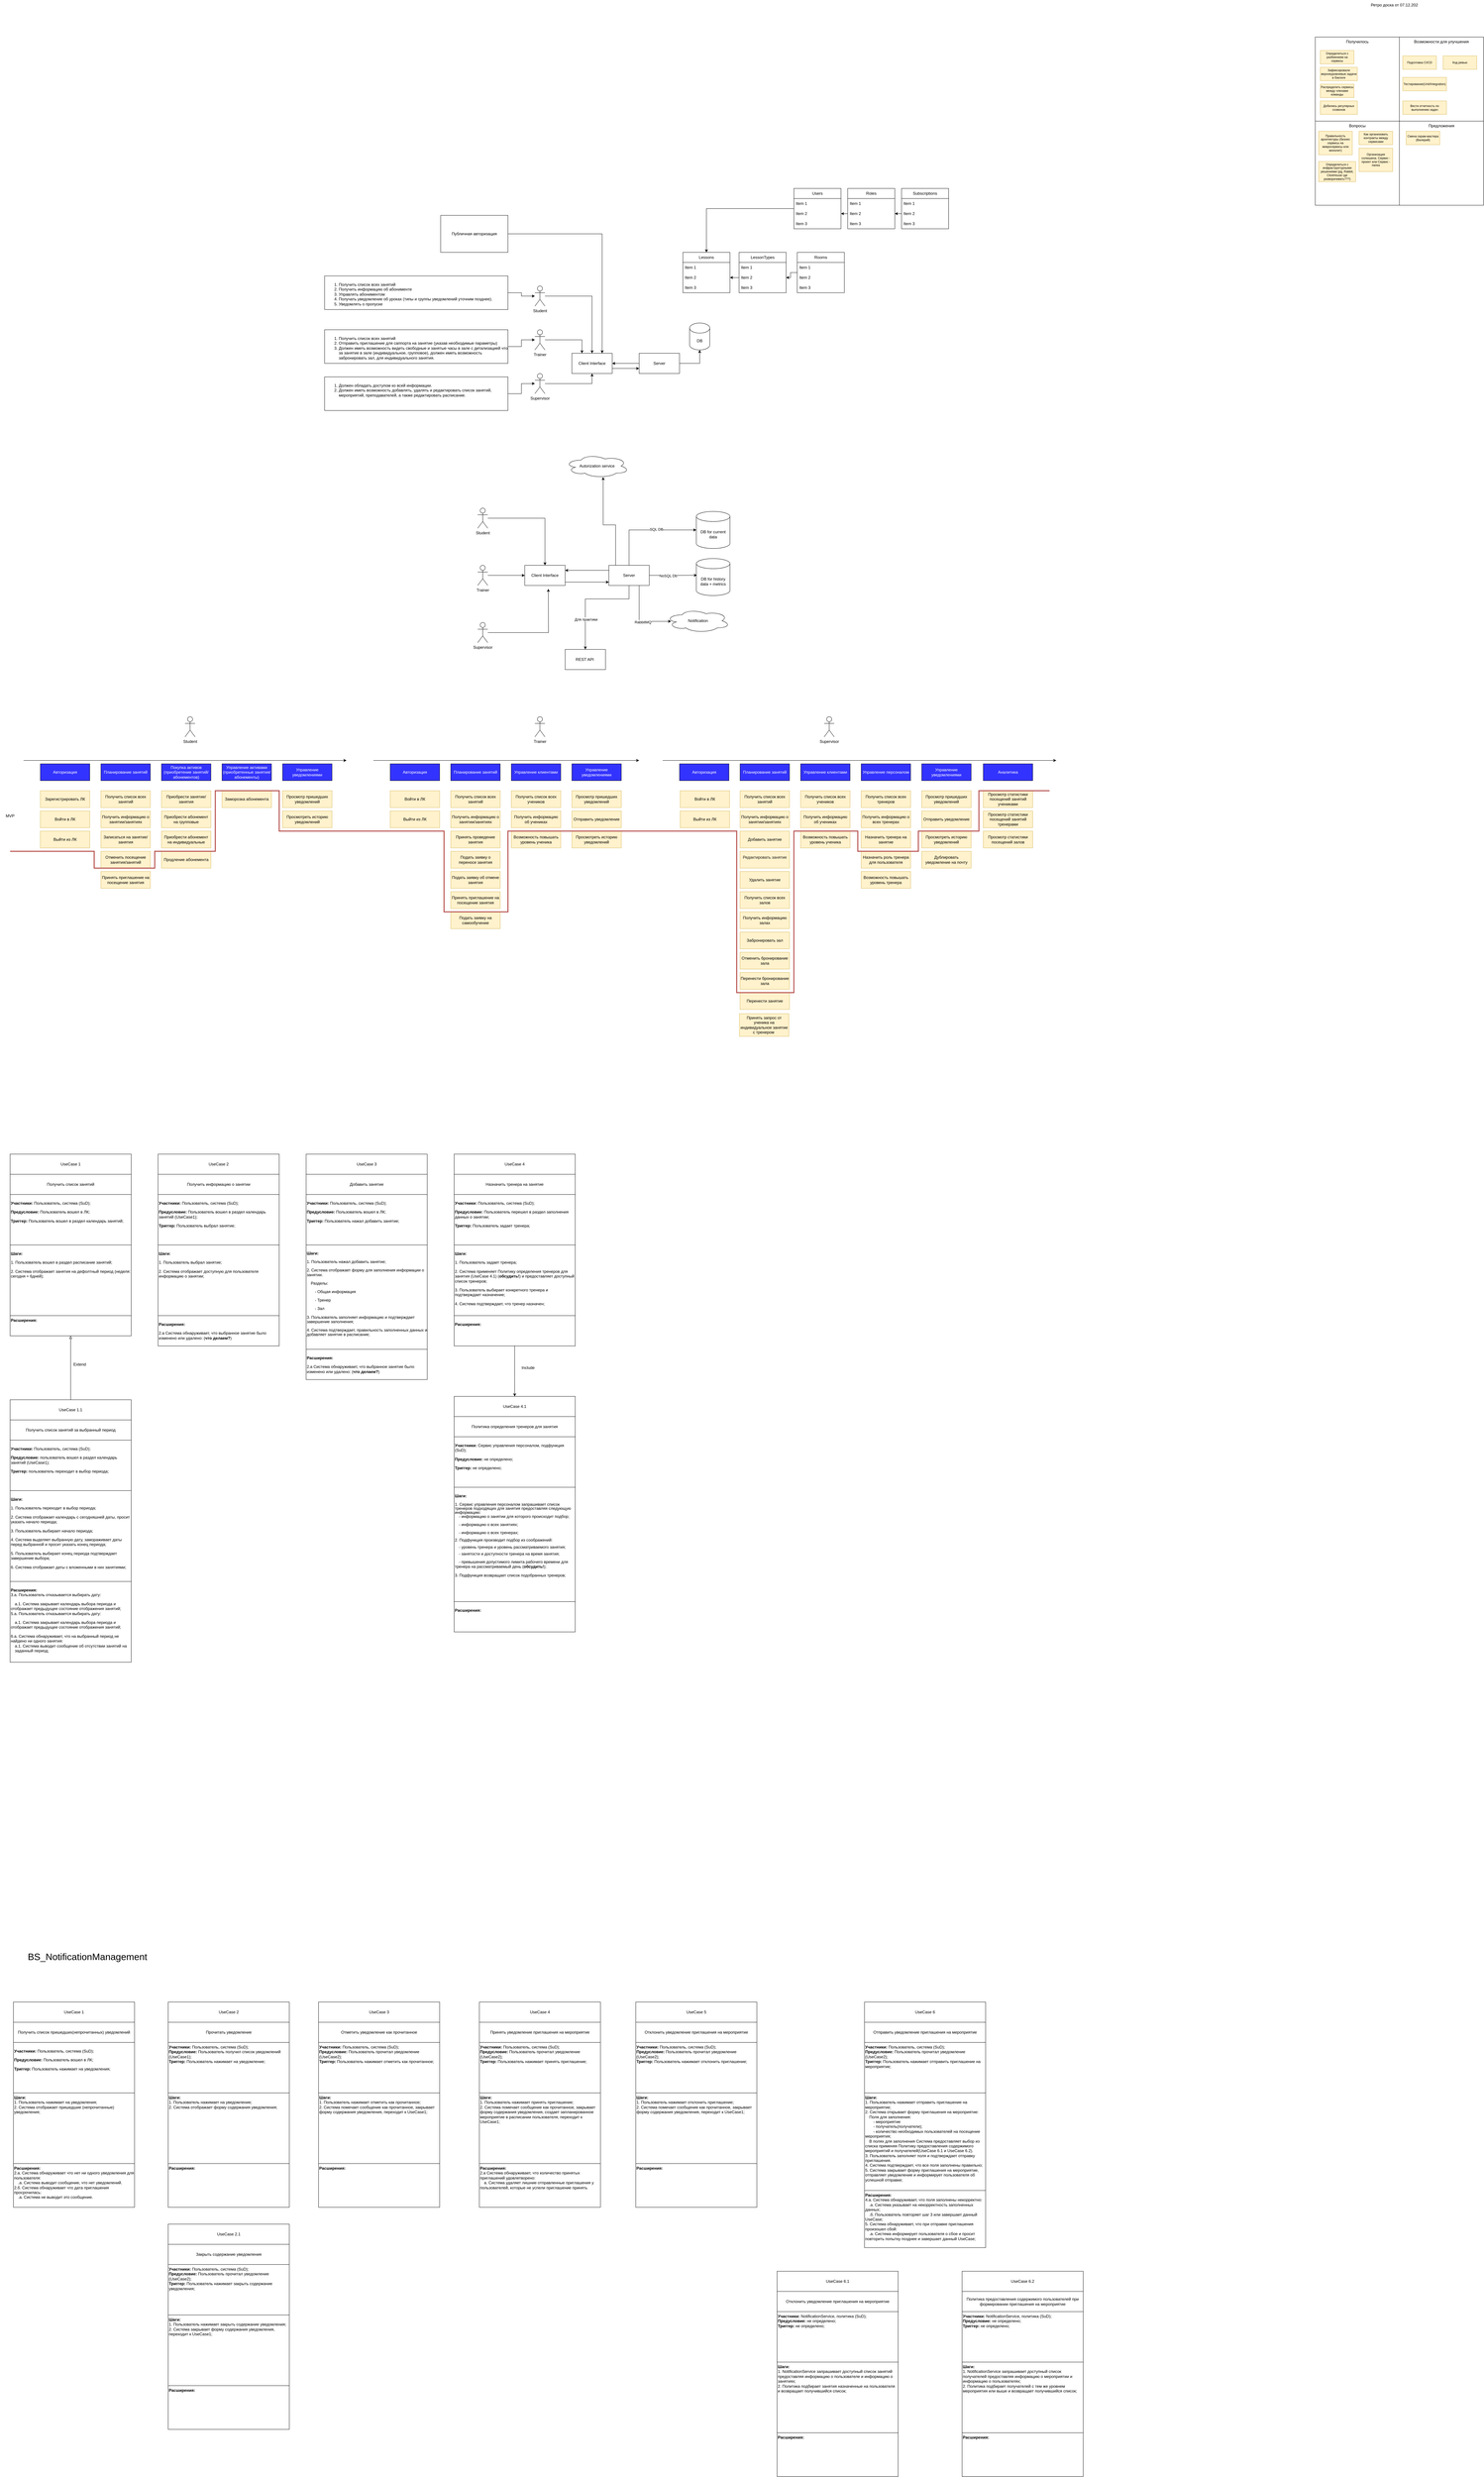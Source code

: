 <mxfile version="22.1.19" type="github">
  <diagram name="Страница — 1" id="-huWrvzhIRPL-7FePhcu">
    <mxGraphModel dx="3387" dy="2160" grid="1" gridSize="10" guides="1" tooltips="1" connect="1" arrows="1" fold="1" page="1" pageScale="1" pageWidth="1654" pageHeight="1169" math="0" shadow="0">
      <root>
        <mxCell id="0" />
        <mxCell id="1" parent="0" />
        <mxCell id="t2ZdEfVuAgnnPO7b86gj-10" style="edgeStyle=orthogonalEdgeStyle;rounded=0;orthogonalLoop=1;jettySize=auto;html=1;entryX=0.5;entryY=0;entryDx=0;entryDy=0;" parent="1" source="211ug2n4QtESpDDz7pXh-1" target="6MssbIcQv7_FQLmaPwCC-4" edge="1">
          <mxGeometry relative="1" as="geometry" />
        </mxCell>
        <mxCell id="211ug2n4QtESpDDz7pXh-1" value="Student" style="shape=umlActor;verticalLabelPosition=bottom;verticalAlign=top;html=1;outlineConnect=0;" parent="1" vertex="1">
          <mxGeometry x="80" y="100" width="30" height="60" as="geometry" />
        </mxCell>
        <mxCell id="t2ZdEfVuAgnnPO7b86gj-21" style="edgeStyle=orthogonalEdgeStyle;rounded=0;orthogonalLoop=1;jettySize=auto;html=1;entryX=0.25;entryY=0;entryDx=0;entryDy=0;" parent="1" source="211ug2n4QtESpDDz7pXh-2" target="6MssbIcQv7_FQLmaPwCC-4" edge="1">
          <mxGeometry relative="1" as="geometry" />
        </mxCell>
        <mxCell id="211ug2n4QtESpDDz7pXh-2" value="Trainer" style="shape=umlActor;verticalLabelPosition=bottom;verticalAlign=top;html=1;outlineConnect=0;" parent="1" vertex="1">
          <mxGeometry x="80" y="230" width="30" height="60" as="geometry" />
        </mxCell>
        <mxCell id="t2ZdEfVuAgnnPO7b86gj-20" style="edgeStyle=orthogonalEdgeStyle;rounded=0;orthogonalLoop=1;jettySize=auto;html=1;entryX=0.5;entryY=1;entryDx=0;entryDy=0;" parent="1" source="211ug2n4QtESpDDz7pXh-3" target="6MssbIcQv7_FQLmaPwCC-4" edge="1">
          <mxGeometry relative="1" as="geometry">
            <Array as="points">
              <mxPoint x="250" y="390" />
            </Array>
          </mxGeometry>
        </mxCell>
        <mxCell id="211ug2n4QtESpDDz7pXh-3" value="Supervisor" style="shape=umlActor;verticalLabelPosition=bottom;verticalAlign=top;html=1;outlineConnect=0;" parent="1" vertex="1">
          <mxGeometry x="80" y="360" width="30" height="60" as="geometry" />
        </mxCell>
        <mxCell id="6MssbIcQv7_FQLmaPwCC-5" style="edgeStyle=orthogonalEdgeStyle;rounded=0;orthogonalLoop=1;jettySize=auto;html=1;entryX=1;entryY=0.5;entryDx=0;entryDy=0;" parent="1" source="t2ZdEfVuAgnnPO7b86gj-1" target="6MssbIcQv7_FQLmaPwCC-4" edge="1">
          <mxGeometry relative="1" as="geometry" />
        </mxCell>
        <mxCell id="t2ZdEfVuAgnnPO7b86gj-1" value="Server" style="rounded=0;whiteSpace=wrap;html=1;" parent="1" vertex="1">
          <mxGeometry x="390" y="300" width="120" height="60" as="geometry" />
        </mxCell>
        <mxCell id="t2ZdEfVuAgnnPO7b86gj-2" value="DB" style="shape=cylinder3;whiteSpace=wrap;html=1;boundedLbl=1;backgroundOutline=1;size=15;" parent="1" vertex="1">
          <mxGeometry x="540" y="210" width="60" height="80" as="geometry" />
        </mxCell>
        <mxCell id="t2ZdEfVuAgnnPO7b86gj-15" style="edgeStyle=orthogonalEdgeStyle;rounded=0;orthogonalLoop=1;jettySize=auto;html=1;" parent="1" source="t2ZdEfVuAgnnPO7b86gj-8" target="211ug2n4QtESpDDz7pXh-1" edge="1">
          <mxGeometry relative="1" as="geometry" />
        </mxCell>
        <mxCell id="t2ZdEfVuAgnnPO7b86gj-8" value="&lt;ol&gt;&lt;li&gt;Получить список всех занятий&lt;/li&gt;&lt;li&gt;Получить информацию об абонименте&lt;/li&gt;&lt;li&gt;Управлять абониментом&lt;/li&gt;&lt;li&gt;Получать уведомление об уроках (типы и группы уведомлений уточним позднее).&lt;/li&gt;&lt;li&gt;Уведомлять о пропуске&lt;/li&gt;&lt;/ol&gt;" style="whiteSpace=wrap;html=1;verticalAlign=top;align=left;" parent="1" vertex="1">
          <mxGeometry x="-545" y="70" width="545" height="100" as="geometry" />
        </mxCell>
        <mxCell id="t2ZdEfVuAgnnPO7b86gj-16" style="edgeStyle=orthogonalEdgeStyle;rounded=0;orthogonalLoop=1;jettySize=auto;html=1;" parent="1" source="t2ZdEfVuAgnnPO7b86gj-12" target="211ug2n4QtESpDDz7pXh-2" edge="1">
          <mxGeometry relative="1" as="geometry" />
        </mxCell>
        <mxCell id="t2ZdEfVuAgnnPO7b86gj-12" value="&lt;ol&gt;&lt;li&gt;Получить список всех занятий&lt;/li&gt;&lt;li&gt;Отправить приглашение для саппорта на занятие (указав необходимые параметры)&lt;/li&gt;&lt;li&gt;Должен иметь возможность видеть свободные и занятые часы в зале с детализацией что за занятие в зале (индивидуальное, групповое), должен иметь возможность забронировать зал, для индивидуального занятия.&lt;br&gt;&lt;/li&gt;&lt;/ol&gt;" style="whiteSpace=wrap;html=1;verticalAlign=top;align=left;" parent="1" vertex="1">
          <mxGeometry x="-545" y="230" width="545" height="100" as="geometry" />
        </mxCell>
        <mxCell id="t2ZdEfVuAgnnPO7b86gj-18" style="edgeStyle=orthogonalEdgeStyle;rounded=0;orthogonalLoop=1;jettySize=auto;html=1;" parent="1" source="t2ZdEfVuAgnnPO7b86gj-17" target="211ug2n4QtESpDDz7pXh-3" edge="1">
          <mxGeometry relative="1" as="geometry" />
        </mxCell>
        <mxCell id="t2ZdEfVuAgnnPO7b86gj-17" value="&lt;ol&gt;&lt;li&gt;Должен обладать доступом ко всей информации.&lt;br&gt;&lt;/li&gt;&lt;li&gt;Должен иметь возможность добавлять, удалять и редактировать список занятий, мероприятий, преподавателей, а также редактировать расписание.&lt;br&gt;&lt;/li&gt;&lt;/ol&gt;" style="whiteSpace=wrap;html=1;verticalAlign=top;align=left;" parent="1" vertex="1">
          <mxGeometry x="-545" y="370" width="545" height="100" as="geometry" />
        </mxCell>
        <mxCell id="t2ZdEfVuAgnnPO7b86gj-23" style="edgeStyle=orthogonalEdgeStyle;rounded=0;orthogonalLoop=1;jettySize=auto;html=1;entryX=0.5;entryY=1;entryDx=0;entryDy=0;entryPerimeter=0;" parent="1" source="t2ZdEfVuAgnnPO7b86gj-1" target="t2ZdEfVuAgnnPO7b86gj-2" edge="1">
          <mxGeometry relative="1" as="geometry" />
        </mxCell>
        <mxCell id="t2ZdEfVuAgnnPO7b86gj-59" style="edgeStyle=orthogonalEdgeStyle;rounded=0;orthogonalLoop=1;jettySize=auto;html=1;entryX=0.75;entryY=0;entryDx=0;entryDy=0;" parent="1" source="t2ZdEfVuAgnnPO7b86gj-24" target="6MssbIcQv7_FQLmaPwCC-4" edge="1">
          <mxGeometry relative="1" as="geometry" />
        </mxCell>
        <mxCell id="t2ZdEfVuAgnnPO7b86gj-24" value="Публичная авторизация" style="rounded=0;whiteSpace=wrap;html=1;" parent="1" vertex="1">
          <mxGeometry x="-200" y="-110" width="200" height="110" as="geometry" />
        </mxCell>
        <mxCell id="t2ZdEfVuAgnnPO7b86gj-54" style="edgeStyle=orthogonalEdgeStyle;rounded=0;orthogonalLoop=1;jettySize=auto;html=1;entryX=0.5;entryY=0;entryDx=0;entryDy=0;" parent="1" source="t2ZdEfVuAgnnPO7b86gj-29" target="t2ZdEfVuAgnnPO7b86gj-37" edge="1">
          <mxGeometry relative="1" as="geometry" />
        </mxCell>
        <mxCell id="t2ZdEfVuAgnnPO7b86gj-29" value="Users" style="swimlane;fontStyle=0;childLayout=stackLayout;horizontal=1;startSize=30;horizontalStack=0;resizeParent=1;resizeParentMax=0;resizeLast=0;collapsible=1;marginBottom=0;whiteSpace=wrap;html=1;" parent="1" vertex="1">
          <mxGeometry x="850" y="-190" width="140" height="120" as="geometry" />
        </mxCell>
        <mxCell id="t2ZdEfVuAgnnPO7b86gj-30" value="Item 1" style="text;strokeColor=none;fillColor=none;align=left;verticalAlign=middle;spacingLeft=4;spacingRight=4;overflow=hidden;points=[[0,0.5],[1,0.5]];portConstraint=eastwest;rotatable=0;whiteSpace=wrap;html=1;" parent="t2ZdEfVuAgnnPO7b86gj-29" vertex="1">
          <mxGeometry y="30" width="140" height="30" as="geometry" />
        </mxCell>
        <mxCell id="t2ZdEfVuAgnnPO7b86gj-31" value="Item 2" style="text;strokeColor=none;fillColor=none;align=left;verticalAlign=middle;spacingLeft=4;spacingRight=4;overflow=hidden;points=[[0,0.5],[1,0.5]];portConstraint=eastwest;rotatable=0;whiteSpace=wrap;html=1;" parent="t2ZdEfVuAgnnPO7b86gj-29" vertex="1">
          <mxGeometry y="60" width="140" height="30" as="geometry" />
        </mxCell>
        <mxCell id="t2ZdEfVuAgnnPO7b86gj-32" value="Item 3" style="text;strokeColor=none;fillColor=none;align=left;verticalAlign=middle;spacingLeft=4;spacingRight=4;overflow=hidden;points=[[0,0.5],[1,0.5]];portConstraint=eastwest;rotatable=0;whiteSpace=wrap;html=1;" parent="t2ZdEfVuAgnnPO7b86gj-29" vertex="1">
          <mxGeometry y="90" width="140" height="30" as="geometry" />
        </mxCell>
        <mxCell id="t2ZdEfVuAgnnPO7b86gj-33" value="Roles" style="swimlane;fontStyle=0;childLayout=stackLayout;horizontal=1;startSize=30;horizontalStack=0;resizeParent=1;resizeParentMax=0;resizeLast=0;collapsible=1;marginBottom=0;whiteSpace=wrap;html=1;" parent="1" vertex="1">
          <mxGeometry x="1010" y="-190" width="140" height="120" as="geometry" />
        </mxCell>
        <mxCell id="t2ZdEfVuAgnnPO7b86gj-34" value="Item 1" style="text;strokeColor=none;fillColor=none;align=left;verticalAlign=middle;spacingLeft=4;spacingRight=4;overflow=hidden;points=[[0,0.5],[1,0.5]];portConstraint=eastwest;rotatable=0;whiteSpace=wrap;html=1;" parent="t2ZdEfVuAgnnPO7b86gj-33" vertex="1">
          <mxGeometry y="30" width="140" height="30" as="geometry" />
        </mxCell>
        <mxCell id="t2ZdEfVuAgnnPO7b86gj-35" value="Item 2" style="text;strokeColor=none;fillColor=none;align=left;verticalAlign=middle;spacingLeft=4;spacingRight=4;overflow=hidden;points=[[0,0.5],[1,0.5]];portConstraint=eastwest;rotatable=0;whiteSpace=wrap;html=1;" parent="t2ZdEfVuAgnnPO7b86gj-33" vertex="1">
          <mxGeometry y="60" width="140" height="30" as="geometry" />
        </mxCell>
        <mxCell id="t2ZdEfVuAgnnPO7b86gj-36" value="Item 3" style="text;strokeColor=none;fillColor=none;align=left;verticalAlign=middle;spacingLeft=4;spacingRight=4;overflow=hidden;points=[[0,0.5],[1,0.5]];portConstraint=eastwest;rotatable=0;whiteSpace=wrap;html=1;" parent="t2ZdEfVuAgnnPO7b86gj-33" vertex="1">
          <mxGeometry y="90" width="140" height="30" as="geometry" />
        </mxCell>
        <mxCell id="t2ZdEfVuAgnnPO7b86gj-37" value="Lessons" style="swimlane;fontStyle=0;childLayout=stackLayout;horizontal=1;startSize=30;horizontalStack=0;resizeParent=1;resizeParentMax=0;resizeLast=0;collapsible=1;marginBottom=0;whiteSpace=wrap;html=1;" parent="1" vertex="1">
          <mxGeometry x="520" width="140" height="120" as="geometry" />
        </mxCell>
        <mxCell id="t2ZdEfVuAgnnPO7b86gj-38" value="Item 1" style="text;strokeColor=none;fillColor=none;align=left;verticalAlign=middle;spacingLeft=4;spacingRight=4;overflow=hidden;points=[[0,0.5],[1,0.5]];portConstraint=eastwest;rotatable=0;whiteSpace=wrap;html=1;" parent="t2ZdEfVuAgnnPO7b86gj-37" vertex="1">
          <mxGeometry y="30" width="140" height="30" as="geometry" />
        </mxCell>
        <mxCell id="t2ZdEfVuAgnnPO7b86gj-39" value="Item 2" style="text;strokeColor=none;fillColor=none;align=left;verticalAlign=middle;spacingLeft=4;spacingRight=4;overflow=hidden;points=[[0,0.5],[1,0.5]];portConstraint=eastwest;rotatable=0;whiteSpace=wrap;html=1;" parent="t2ZdEfVuAgnnPO7b86gj-37" vertex="1">
          <mxGeometry y="60" width="140" height="30" as="geometry" />
        </mxCell>
        <mxCell id="t2ZdEfVuAgnnPO7b86gj-40" value="Item 3" style="text;strokeColor=none;fillColor=none;align=left;verticalAlign=middle;spacingLeft=4;spacingRight=4;overflow=hidden;points=[[0,0.5],[1,0.5]];portConstraint=eastwest;rotatable=0;whiteSpace=wrap;html=1;" parent="t2ZdEfVuAgnnPO7b86gj-37" vertex="1">
          <mxGeometry y="90" width="140" height="30" as="geometry" />
        </mxCell>
        <mxCell id="t2ZdEfVuAgnnPO7b86gj-41" value="Subscriptions" style="swimlane;fontStyle=0;childLayout=stackLayout;horizontal=1;startSize=30;horizontalStack=0;resizeParent=1;resizeParentMax=0;resizeLast=0;collapsible=1;marginBottom=0;whiteSpace=wrap;html=1;" parent="1" vertex="1">
          <mxGeometry x="1170" y="-190" width="140" height="120" as="geometry" />
        </mxCell>
        <mxCell id="t2ZdEfVuAgnnPO7b86gj-42" value="Item 1" style="text;strokeColor=none;fillColor=none;align=left;verticalAlign=middle;spacingLeft=4;spacingRight=4;overflow=hidden;points=[[0,0.5],[1,0.5]];portConstraint=eastwest;rotatable=0;whiteSpace=wrap;html=1;" parent="t2ZdEfVuAgnnPO7b86gj-41" vertex="1">
          <mxGeometry y="30" width="140" height="30" as="geometry" />
        </mxCell>
        <mxCell id="t2ZdEfVuAgnnPO7b86gj-43" value="Item 2" style="text;strokeColor=none;fillColor=none;align=left;verticalAlign=middle;spacingLeft=4;spacingRight=4;overflow=hidden;points=[[0,0.5],[1,0.5]];portConstraint=eastwest;rotatable=0;whiteSpace=wrap;html=1;" parent="t2ZdEfVuAgnnPO7b86gj-41" vertex="1">
          <mxGeometry y="60" width="140" height="30" as="geometry" />
        </mxCell>
        <mxCell id="t2ZdEfVuAgnnPO7b86gj-44" value="Item 3" style="text;strokeColor=none;fillColor=none;align=left;verticalAlign=middle;spacingLeft=4;spacingRight=4;overflow=hidden;points=[[0,0.5],[1,0.5]];portConstraint=eastwest;rotatable=0;whiteSpace=wrap;html=1;" parent="t2ZdEfVuAgnnPO7b86gj-41" vertex="1">
          <mxGeometry y="90" width="140" height="30" as="geometry" />
        </mxCell>
        <mxCell id="t2ZdEfVuAgnnPO7b86gj-56" style="edgeStyle=orthogonalEdgeStyle;rounded=0;orthogonalLoop=1;jettySize=auto;html=1;" parent="1" source="t2ZdEfVuAgnnPO7b86gj-45" target="t2ZdEfVuAgnnPO7b86gj-52" edge="1">
          <mxGeometry relative="1" as="geometry" />
        </mxCell>
        <mxCell id="t2ZdEfVuAgnnPO7b86gj-45" value="Rooms" style="swimlane;fontStyle=0;childLayout=stackLayout;horizontal=1;startSize=30;horizontalStack=0;resizeParent=1;resizeParentMax=0;resizeLast=0;collapsible=1;marginBottom=0;whiteSpace=wrap;html=1;" parent="1" vertex="1">
          <mxGeometry x="860" width="140" height="120" as="geometry" />
        </mxCell>
        <mxCell id="t2ZdEfVuAgnnPO7b86gj-46" value="Item 1" style="text;strokeColor=none;fillColor=none;align=left;verticalAlign=middle;spacingLeft=4;spacingRight=4;overflow=hidden;points=[[0,0.5],[1,0.5]];portConstraint=eastwest;rotatable=0;whiteSpace=wrap;html=1;" parent="t2ZdEfVuAgnnPO7b86gj-45" vertex="1">
          <mxGeometry y="30" width="140" height="30" as="geometry" />
        </mxCell>
        <mxCell id="t2ZdEfVuAgnnPO7b86gj-47" value="Item 2" style="text;strokeColor=none;fillColor=none;align=left;verticalAlign=middle;spacingLeft=4;spacingRight=4;overflow=hidden;points=[[0,0.5],[1,0.5]];portConstraint=eastwest;rotatable=0;whiteSpace=wrap;html=1;" parent="t2ZdEfVuAgnnPO7b86gj-45" vertex="1">
          <mxGeometry y="60" width="140" height="30" as="geometry" />
        </mxCell>
        <mxCell id="t2ZdEfVuAgnnPO7b86gj-48" value="Item 3" style="text;strokeColor=none;fillColor=none;align=left;verticalAlign=middle;spacingLeft=4;spacingRight=4;overflow=hidden;points=[[0,0.5],[1,0.5]];portConstraint=eastwest;rotatable=0;whiteSpace=wrap;html=1;" parent="t2ZdEfVuAgnnPO7b86gj-45" vertex="1">
          <mxGeometry y="90" width="140" height="30" as="geometry" />
        </mxCell>
        <mxCell id="t2ZdEfVuAgnnPO7b86gj-50" value="LessonTypes" style="swimlane;fontStyle=0;childLayout=stackLayout;horizontal=1;startSize=30;horizontalStack=0;resizeParent=1;resizeParentMax=0;resizeLast=0;collapsible=1;marginBottom=0;whiteSpace=wrap;html=1;" parent="1" vertex="1">
          <mxGeometry x="687" width="140" height="120" as="geometry" />
        </mxCell>
        <mxCell id="t2ZdEfVuAgnnPO7b86gj-51" value="Item 1" style="text;strokeColor=none;fillColor=none;align=left;verticalAlign=middle;spacingLeft=4;spacingRight=4;overflow=hidden;points=[[0,0.5],[1,0.5]];portConstraint=eastwest;rotatable=0;whiteSpace=wrap;html=1;" parent="t2ZdEfVuAgnnPO7b86gj-50" vertex="1">
          <mxGeometry y="30" width="140" height="30" as="geometry" />
        </mxCell>
        <mxCell id="t2ZdEfVuAgnnPO7b86gj-52" value="Item 2" style="text;strokeColor=none;fillColor=none;align=left;verticalAlign=middle;spacingLeft=4;spacingRight=4;overflow=hidden;points=[[0,0.5],[1,0.5]];portConstraint=eastwest;rotatable=0;whiteSpace=wrap;html=1;" parent="t2ZdEfVuAgnnPO7b86gj-50" vertex="1">
          <mxGeometry y="60" width="140" height="30" as="geometry" />
        </mxCell>
        <mxCell id="t2ZdEfVuAgnnPO7b86gj-53" value="Item 3" style="text;strokeColor=none;fillColor=none;align=left;verticalAlign=middle;spacingLeft=4;spacingRight=4;overflow=hidden;points=[[0,0.5],[1,0.5]];portConstraint=eastwest;rotatable=0;whiteSpace=wrap;html=1;" parent="t2ZdEfVuAgnnPO7b86gj-50" vertex="1">
          <mxGeometry y="90" width="140" height="30" as="geometry" />
        </mxCell>
        <mxCell id="t2ZdEfVuAgnnPO7b86gj-55" style="edgeStyle=orthogonalEdgeStyle;rounded=0;orthogonalLoop=1;jettySize=auto;html=1;entryX=1;entryY=0.5;entryDx=0;entryDy=0;" parent="1" source="t2ZdEfVuAgnnPO7b86gj-52" target="t2ZdEfVuAgnnPO7b86gj-39" edge="1">
          <mxGeometry relative="1" as="geometry" />
        </mxCell>
        <mxCell id="t2ZdEfVuAgnnPO7b86gj-57" style="edgeStyle=orthogonalEdgeStyle;rounded=0;orthogonalLoop=1;jettySize=auto;html=1;entryX=1;entryY=0.5;entryDx=0;entryDy=0;" parent="1" source="t2ZdEfVuAgnnPO7b86gj-35" target="t2ZdEfVuAgnnPO7b86gj-31" edge="1">
          <mxGeometry relative="1" as="geometry" />
        </mxCell>
        <mxCell id="t2ZdEfVuAgnnPO7b86gj-58" style="edgeStyle=orthogonalEdgeStyle;rounded=0;orthogonalLoop=1;jettySize=auto;html=1;entryX=1;entryY=0.5;entryDx=0;entryDy=0;" parent="1" source="t2ZdEfVuAgnnPO7b86gj-43" target="t2ZdEfVuAgnnPO7b86gj-35" edge="1">
          <mxGeometry relative="1" as="geometry" />
        </mxCell>
        <mxCell id="38tsDACRDi0O5EKiQqHK-49" style="edgeStyle=orthogonalEdgeStyle;rounded=0;orthogonalLoop=1;jettySize=auto;html=1;" parent="1" source="38tsDACRDi0O5EKiQqHK-50" target="38tsDACRDi0O5EKiQqHK-56" edge="1">
          <mxGeometry relative="1" as="geometry" />
        </mxCell>
        <mxCell id="38tsDACRDi0O5EKiQqHK-50" value="Student" style="shape=umlActor;verticalLabelPosition=bottom;verticalAlign=top;html=1;outlineConnect=0;" parent="1" vertex="1">
          <mxGeometry x="-90" y="760" width="30" height="60" as="geometry" />
        </mxCell>
        <mxCell id="38tsDACRDi0O5EKiQqHK-51" style="edgeStyle=orthogonalEdgeStyle;rounded=0;orthogonalLoop=1;jettySize=auto;html=1;entryX=0;entryY=0.5;entryDx=0;entryDy=0;" parent="1" source="38tsDACRDi0O5EKiQqHK-52" target="38tsDACRDi0O5EKiQqHK-56" edge="1">
          <mxGeometry relative="1" as="geometry" />
        </mxCell>
        <mxCell id="38tsDACRDi0O5EKiQqHK-52" value="Trainer" style="shape=umlActor;verticalLabelPosition=bottom;verticalAlign=top;html=1;outlineConnect=0;" parent="1" vertex="1">
          <mxGeometry x="-90" y="930" width="30" height="60" as="geometry" />
        </mxCell>
        <mxCell id="38tsDACRDi0O5EKiQqHK-206" style="edgeStyle=orthogonalEdgeStyle;rounded=0;orthogonalLoop=1;jettySize=auto;html=1;" parent="1" source="38tsDACRDi0O5EKiQqHK-54" edge="1">
          <mxGeometry relative="1" as="geometry">
            <mxPoint x="120" y="1000" as="targetPoint" />
          </mxGeometry>
        </mxCell>
        <mxCell id="38tsDACRDi0O5EKiQqHK-54" value="Supervisor" style="shape=umlActor;verticalLabelPosition=bottom;verticalAlign=top;html=1;outlineConnect=0;" parent="1" vertex="1">
          <mxGeometry x="-90" y="1100" width="30" height="60" as="geometry" />
        </mxCell>
        <mxCell id="38tsDACRDi0O5EKiQqHK-207" style="edgeStyle=orthogonalEdgeStyle;rounded=0;orthogonalLoop=1;jettySize=auto;html=1;" parent="1" source="38tsDACRDi0O5EKiQqHK-56" target="38tsDACRDi0O5EKiQqHK-204" edge="1">
          <mxGeometry relative="1" as="geometry">
            <Array as="points">
              <mxPoint x="240" y="980" />
              <mxPoint x="240" y="980" />
            </Array>
          </mxGeometry>
        </mxCell>
        <mxCell id="38tsDACRDi0O5EKiQqHK-56" value="Client Interface" style="rounded=0;whiteSpace=wrap;html=1;" parent="1" vertex="1">
          <mxGeometry x="50" y="930" width="120" height="60" as="geometry" />
        </mxCell>
        <mxCell id="38tsDACRDi0O5EKiQqHK-57" value="DB for current data" style="shape=cylinder3;whiteSpace=wrap;html=1;boundedLbl=1;backgroundOutline=1;size=15;" parent="1" vertex="1">
          <mxGeometry x="560" y="770" width="100" height="110" as="geometry" />
        </mxCell>
        <mxCell id="38tsDACRDi0O5EKiQqHK-97" value="" style="endArrow=classic;html=1;rounded=0;" parent="1" edge="1">
          <mxGeometry width="50" height="50" relative="1" as="geometry">
            <mxPoint x="-1440" y="1510" as="sourcePoint" />
            <mxPoint x="-480" y="1510" as="targetPoint" />
          </mxGeometry>
        </mxCell>
        <mxCell id="38tsDACRDi0O5EKiQqHK-101" value="Покупка активов (приобретение занятий/абонементов)" style="rounded=0;whiteSpace=wrap;html=1;fillColor=#3333FF;fontColor=#ffffff;" parent="1" vertex="1">
          <mxGeometry x="-1030" y="1520" width="147" height="50" as="geometry" />
        </mxCell>
        <mxCell id="38tsDACRDi0O5EKiQqHK-104" value="Student" style="shape=umlActor;verticalLabelPosition=bottom;verticalAlign=top;html=1;outlineConnect=0;" parent="1" vertex="1">
          <mxGeometry x="-960" y="1380" width="30" height="60" as="geometry" />
        </mxCell>
        <mxCell id="38tsDACRDi0O5EKiQqHK-105" value="Управление активами (приобретенные занятия/абонементы)" style="rounded=0;whiteSpace=wrap;html=1;fillColor=#3333FF;fontColor=#ffffff;" parent="1" vertex="1">
          <mxGeometry x="-850" y="1520" width="147" height="50" as="geometry" />
        </mxCell>
        <mxCell id="38tsDACRDi0O5EKiQqHK-106" value="Управление уведомлениями" style="rounded=0;whiteSpace=wrap;html=1;fillColor=#3333FF;fontColor=#ffffff;" parent="1" vertex="1">
          <mxGeometry x="-670" y="1520" width="147" height="50" as="geometry" />
        </mxCell>
        <mxCell id="38tsDACRDi0O5EKiQqHK-107" value="Планирование занятий" style="rounded=0;whiteSpace=wrap;html=1;fillColor=#3333FF;fontColor=#ffffff;" parent="1" vertex="1">
          <mxGeometry x="-1210" y="1520" width="147" height="50" as="geometry" />
        </mxCell>
        <mxCell id="38tsDACRDi0O5EKiQqHK-108" value="Авторизация" style="rounded=0;whiteSpace=wrap;html=1;fillColor=#3333FF;fontColor=#ffffff;" parent="1" vertex="1">
          <mxGeometry x="-1390" y="1520" width="147" height="50" as="geometry" />
        </mxCell>
        <mxCell id="38tsDACRDi0O5EKiQqHK-109" value="Зарегистрировать ЛК" style="rounded=0;whiteSpace=wrap;html=1;fillColor=#fff2cc;strokeColor=#d6b656;" parent="1" vertex="1">
          <mxGeometry x="-1390" y="1600" width="147" height="50" as="geometry" />
        </mxCell>
        <mxCell id="38tsDACRDi0O5EKiQqHK-110" value="Войти в ЛК" style="rounded=0;whiteSpace=wrap;html=1;fillColor=#fff2cc;strokeColor=#d6b656;" parent="1" vertex="1">
          <mxGeometry x="-1390" y="1660" width="147" height="50" as="geometry" />
        </mxCell>
        <mxCell id="38tsDACRDi0O5EKiQqHK-111" value="Выйти из ЛК" style="rounded=0;whiteSpace=wrap;html=1;fillColor=#fff2cc;strokeColor=#d6b656;" parent="1" vertex="1">
          <mxGeometry x="-1390" y="1720" width="147" height="50" as="geometry" />
        </mxCell>
        <mxCell id="38tsDACRDi0O5EKiQqHK-117" value="Получить список всех занятий" style="rounded=0;whiteSpace=wrap;html=1;fillColor=#fff2cc;strokeColor=#d6b656;" parent="1" vertex="1">
          <mxGeometry x="-1210" y="1600" width="147" height="50" as="geometry" />
        </mxCell>
        <mxCell id="38tsDACRDi0O5EKiQqHK-118" value="Получить информацию о занятии/занятиях" style="rounded=0;whiteSpace=wrap;html=1;fillColor=#fff2cc;strokeColor=#d6b656;" parent="1" vertex="1">
          <mxGeometry x="-1210" y="1660" width="147" height="50" as="geometry" />
        </mxCell>
        <mxCell id="38tsDACRDi0O5EKiQqHK-119" value="Записаться на занятие/занятия" style="rounded=0;whiteSpace=wrap;html=1;fillColor=#fff2cc;strokeColor=#d6b656;" parent="1" vertex="1">
          <mxGeometry x="-1210" y="1720" width="147" height="50" as="geometry" />
        </mxCell>
        <mxCell id="38tsDACRDi0O5EKiQqHK-120" value="Отменить посещение занятия/занятий" style="rounded=0;whiteSpace=wrap;html=1;fillColor=#fff2cc;strokeColor=#d6b656;" parent="1" vertex="1">
          <mxGeometry x="-1210" y="1780" width="147" height="50" as="geometry" />
        </mxCell>
        <mxCell id="38tsDACRDi0O5EKiQqHK-121" value="Принять приглашение на посещение занятия" style="rounded=0;whiteSpace=wrap;html=1;fillColor=#fff2cc;strokeColor=#d6b656;" parent="1" vertex="1">
          <mxGeometry x="-1210" y="1840" width="147" height="50" as="geometry" />
        </mxCell>
        <mxCell id="38tsDACRDi0O5EKiQqHK-125" value="Приобрести занятие/занятия" style="rounded=0;whiteSpace=wrap;html=1;fillColor=#fff2cc;strokeColor=#d6b656;" parent="1" vertex="1">
          <mxGeometry x="-1030" y="1600" width="147" height="50" as="geometry" />
        </mxCell>
        <mxCell id="38tsDACRDi0O5EKiQqHK-126" value="Приобрести &lt;span style=&quot;background-color: initial;&quot;&gt;абонемент на групповые&lt;/span&gt;" style="rounded=0;whiteSpace=wrap;html=1;fillColor=#fff2cc;strokeColor=#d6b656;" parent="1" vertex="1">
          <mxGeometry x="-1030" y="1660" width="147" height="50" as="geometry" />
        </mxCell>
        <mxCell id="38tsDACRDi0O5EKiQqHK-133" value="Заморозка абонемента" style="rounded=0;whiteSpace=wrap;html=1;fillColor=#fff2cc;strokeColor=#d6b656;" parent="1" vertex="1">
          <mxGeometry x="-850" y="1600" width="147" height="50" as="geometry" />
        </mxCell>
        <mxCell id="38tsDACRDi0O5EKiQqHK-141" value="Просмотр пришедших уведомлений" style="rounded=0;whiteSpace=wrap;html=1;fillColor=#fff2cc;strokeColor=#d6b656;" parent="1" vertex="1">
          <mxGeometry x="-670" y="1600" width="147" height="50" as="geometry" />
        </mxCell>
        <mxCell id="38tsDACRDi0O5EKiQqHK-142" value="Просмотреть историю уведомлений" style="rounded=0;whiteSpace=wrap;html=1;fillColor=#fff2cc;strokeColor=#d6b656;" parent="1" vertex="1">
          <mxGeometry x="-670" y="1660" width="147" height="50" as="geometry" />
        </mxCell>
        <mxCell id="38tsDACRDi0O5EKiQqHK-149" value="" style="endArrow=classic;html=1;rounded=0;" parent="1" edge="1">
          <mxGeometry width="50" height="50" relative="1" as="geometry">
            <mxPoint x="-400" y="1510" as="sourcePoint" />
            <mxPoint x="390" y="1510" as="targetPoint" />
          </mxGeometry>
        </mxCell>
        <mxCell id="38tsDACRDi0O5EKiQqHK-150" value="Управление клиентами" style="rounded=0;whiteSpace=wrap;html=1;fillColor=#3333FF;fontColor=#ffffff;" parent="1" vertex="1">
          <mxGeometry x="10" y="1520" width="147" height="50" as="geometry" />
        </mxCell>
        <mxCell id="38tsDACRDi0O5EKiQqHK-151" value="Trainer" style="shape=umlActor;verticalLabelPosition=bottom;verticalAlign=top;html=1;outlineConnect=0;" parent="1" vertex="1">
          <mxGeometry x="80" y="1380" width="30" height="60" as="geometry" />
        </mxCell>
        <mxCell id="38tsDACRDi0O5EKiQqHK-152" value="Управление уведомлениями" style="rounded=0;whiteSpace=wrap;html=1;fillColor=#3333FF;fontColor=#ffffff;" parent="1" vertex="1">
          <mxGeometry x="190" y="1520" width="147" height="50" as="geometry" />
        </mxCell>
        <mxCell id="38tsDACRDi0O5EKiQqHK-154" value="Планирование занятий" style="rounded=0;whiteSpace=wrap;html=1;fillColor=#3333FF;fontColor=#ffffff;" parent="1" vertex="1">
          <mxGeometry x="-170" y="1520" width="147" height="50" as="geometry" />
        </mxCell>
        <mxCell id="38tsDACRDi0O5EKiQqHK-155" value="Авторизация" style="rounded=0;whiteSpace=wrap;html=1;fillColor=#3333FF;fontColor=#ffffff;" parent="1" vertex="1">
          <mxGeometry x="-350" y="1520" width="147" height="50" as="geometry" />
        </mxCell>
        <mxCell id="38tsDACRDi0O5EKiQqHK-157" value="Войти в ЛК" style="rounded=0;whiteSpace=wrap;html=1;fillColor=#fff2cc;strokeColor=#d6b656;" parent="1" vertex="1">
          <mxGeometry x="-350" y="1600" width="147" height="50" as="geometry" />
        </mxCell>
        <mxCell id="38tsDACRDi0O5EKiQqHK-158" value="Выйти из ЛК" style="rounded=0;whiteSpace=wrap;html=1;fillColor=#fff2cc;strokeColor=#d6b656;" parent="1" vertex="1">
          <mxGeometry x="-350" y="1660" width="147" height="50" as="geometry" />
        </mxCell>
        <mxCell id="38tsDACRDi0O5EKiQqHK-159" value="Получить список всех занятий" style="rounded=0;whiteSpace=wrap;html=1;fillColor=#fff2cc;strokeColor=#d6b656;" parent="1" vertex="1">
          <mxGeometry x="-170" y="1600" width="147" height="50" as="geometry" />
        </mxCell>
        <mxCell id="38tsDACRDi0O5EKiQqHK-160" value="Получить информацию о занятии/занятиях" style="rounded=0;whiteSpace=wrap;html=1;fillColor=#fff2cc;strokeColor=#d6b656;" parent="1" vertex="1">
          <mxGeometry x="-170" y="1660" width="147" height="50" as="geometry" />
        </mxCell>
        <mxCell id="38tsDACRDi0O5EKiQqHK-161" value="Принять проведение занятия" style="rounded=0;whiteSpace=wrap;html=1;fillColor=#fff2cc;strokeColor=#d6b656;" parent="1" vertex="1">
          <mxGeometry x="-170" y="1720" width="147" height="50" as="geometry" />
        </mxCell>
        <mxCell id="38tsDACRDi0O5EKiQqHK-162" value="Подать заявку о переносе занятия" style="rounded=0;whiteSpace=wrap;html=1;fillColor=#fff2cc;strokeColor=#d6b656;" parent="1" vertex="1">
          <mxGeometry x="-170" y="1780" width="147" height="50" as="geometry" />
        </mxCell>
        <mxCell id="38tsDACRDi0O5EKiQqHK-163" value="Подать заявку об отмене занятия" style="rounded=0;whiteSpace=wrap;html=1;fillColor=#fff2cc;strokeColor=#d6b656;" parent="1" vertex="1">
          <mxGeometry x="-170" y="1840" width="147" height="50" as="geometry" />
        </mxCell>
        <mxCell id="38tsDACRDi0O5EKiQqHK-164" value="Получить список всех учеников" style="rounded=0;whiteSpace=wrap;html=1;fillColor=#fff2cc;strokeColor=#d6b656;" parent="1" vertex="1">
          <mxGeometry x="10" y="1600" width="147" height="50" as="geometry" />
        </mxCell>
        <mxCell id="38tsDACRDi0O5EKiQqHK-165" value="Получить информацию об учениках" style="rounded=0;whiteSpace=wrap;html=1;fillColor=#fff2cc;strokeColor=#d6b656;" parent="1" vertex="1">
          <mxGeometry x="10" y="1660" width="147" height="50" as="geometry" />
        </mxCell>
        <mxCell id="38tsDACRDi0O5EKiQqHK-166" value="Просмотр пришедших уведомлений" style="rounded=0;whiteSpace=wrap;html=1;fillColor=#fff2cc;strokeColor=#d6b656;" parent="1" vertex="1">
          <mxGeometry x="190" y="1600" width="147" height="50" as="geometry" />
        </mxCell>
        <mxCell id="38tsDACRDi0O5EKiQqHK-167" value="Просмотреть историю уведомлений" style="rounded=0;whiteSpace=wrap;html=1;fillColor=#fff2cc;strokeColor=#d6b656;" parent="1" vertex="1">
          <mxGeometry x="190" y="1720" width="147" height="50" as="geometry" />
        </mxCell>
        <mxCell id="38tsDACRDi0O5EKiQqHK-170" value="" style="endArrow=classic;html=1;rounded=0;" parent="1" edge="1">
          <mxGeometry width="50" height="50" relative="1" as="geometry">
            <mxPoint x="460" y="1510" as="sourcePoint" />
            <mxPoint x="1630" y="1510" as="targetPoint" />
          </mxGeometry>
        </mxCell>
        <mxCell id="38tsDACRDi0O5EKiQqHK-171" value="Управление клиентами" style="rounded=0;whiteSpace=wrap;html=1;fillColor=#3333FF;fontColor=#ffffff;" parent="1" vertex="1">
          <mxGeometry x="870" y="1520" width="147" height="50" as="geometry" />
        </mxCell>
        <mxCell id="38tsDACRDi0O5EKiQqHK-172" value="Supervisor" style="shape=umlActor;verticalLabelPosition=bottom;verticalAlign=top;html=1;outlineConnect=0;" parent="1" vertex="1">
          <mxGeometry x="940" y="1380" width="30" height="60" as="geometry" />
        </mxCell>
        <mxCell id="38tsDACRDi0O5EKiQqHK-173" value="Управление персоналом" style="rounded=0;whiteSpace=wrap;html=1;fillColor=#3333FF;fontColor=#ffffff;" parent="1" vertex="1">
          <mxGeometry x="1050" y="1520" width="147" height="50" as="geometry" />
        </mxCell>
        <mxCell id="38tsDACRDi0O5EKiQqHK-174" value="Управление уведомлениями " style="rounded=0;whiteSpace=wrap;html=1;fillColor=#3333FF;fontColor=#ffffff;" parent="1" vertex="1">
          <mxGeometry x="1230" y="1520" width="147" height="50" as="geometry" />
        </mxCell>
        <mxCell id="38tsDACRDi0O5EKiQqHK-175" value="Планирование занятий" style="rounded=0;whiteSpace=wrap;html=1;fillColor=#3333FF;fontColor=#ffffff;" parent="1" vertex="1">
          <mxGeometry x="690" y="1520" width="147" height="50" as="geometry" />
        </mxCell>
        <mxCell id="38tsDACRDi0O5EKiQqHK-176" value="Авторизация" style="rounded=0;whiteSpace=wrap;html=1;fillColor=#3333FF;fontColor=#ffffff;" parent="1" vertex="1">
          <mxGeometry x="510" y="1520" width="147" height="50" as="geometry" />
        </mxCell>
        <mxCell id="38tsDACRDi0O5EKiQqHK-178" value="Войти в ЛК" style="rounded=0;whiteSpace=wrap;html=1;fillColor=#fff2cc;strokeColor=#d6b656;" parent="1" vertex="1">
          <mxGeometry x="512" y="1600" width="147" height="50" as="geometry" />
        </mxCell>
        <mxCell id="38tsDACRDi0O5EKiQqHK-179" value="Выйти из ЛК" style="rounded=0;whiteSpace=wrap;html=1;fillColor=#fff2cc;strokeColor=#d6b656;" parent="1" vertex="1">
          <mxGeometry x="512" y="1660" width="147" height="50" as="geometry" />
        </mxCell>
        <mxCell id="38tsDACRDi0O5EKiQqHK-180" value="Получить список всех занятий" style="rounded=0;whiteSpace=wrap;html=1;fillColor=#fff2cc;strokeColor=#d6b656;" parent="1" vertex="1">
          <mxGeometry x="690" y="1600" width="147" height="50" as="geometry" />
        </mxCell>
        <mxCell id="38tsDACRDi0O5EKiQqHK-181" value="Получить информацию о занятии/занятиях" style="rounded=0;whiteSpace=wrap;html=1;fillColor=#fff2cc;strokeColor=#d6b656;" parent="1" vertex="1">
          <mxGeometry x="690" y="1660" width="147" height="50" as="geometry" />
        </mxCell>
        <mxCell id="38tsDACRDi0O5EKiQqHK-182" value="Добавить занятие" style="rounded=0;whiteSpace=wrap;html=1;fillColor=#fff2cc;strokeColor=#d6b656;" parent="1" vertex="1">
          <mxGeometry x="690" y="1720" width="147" height="50" as="geometry" />
        </mxCell>
        <mxCell id="38tsDACRDi0O5EKiQqHK-183" value="&#xa;&lt;span style=&quot;color: rgb(26, 26, 26);&quot;&gt;Редактировать занятие&lt;/span&gt;&#xa;&#xa;" style="rounded=0;whiteSpace=wrap;html=1;fillColor=#fff2cc;strokeColor=#d6b656;" parent="1" vertex="1">
          <mxGeometry x="690" y="1780" width="147" height="50" as="geometry" />
        </mxCell>
        <mxCell id="38tsDACRDi0O5EKiQqHK-184" value="Удалить занятие" style="rounded=0;whiteSpace=wrap;html=1;fillColor=#fff2cc;strokeColor=#d6b656;" parent="1" vertex="1">
          <mxGeometry x="690" y="1840" width="147" height="50" as="geometry" />
        </mxCell>
        <mxCell id="38tsDACRDi0O5EKiQqHK-185" value="Получить список всех учеников" style="rounded=0;whiteSpace=wrap;html=1;fillColor=#fff2cc;strokeColor=#d6b656;" parent="1" vertex="1">
          <mxGeometry x="870" y="1600" width="147" height="50" as="geometry" />
        </mxCell>
        <mxCell id="38tsDACRDi0O5EKiQqHK-186" value="Получить информацию об учениках" style="rounded=0;whiteSpace=wrap;html=1;fillColor=#fff2cc;strokeColor=#d6b656;" parent="1" vertex="1">
          <mxGeometry x="870" y="1660" width="147" height="50" as="geometry" />
        </mxCell>
        <mxCell id="38tsDACRDi0O5EKiQqHK-187" value="Получить список всех тренеров" style="rounded=0;whiteSpace=wrap;html=1;fillColor=#fff2cc;strokeColor=#d6b656;" parent="1" vertex="1">
          <mxGeometry x="1050" y="1600" width="147" height="50" as="geometry" />
        </mxCell>
        <mxCell id="38tsDACRDi0O5EKiQqHK-188" value="Получить информацию о всех тренерах" style="rounded=0;whiteSpace=wrap;html=1;fillColor=#fff2cc;strokeColor=#d6b656;" parent="1" vertex="1">
          <mxGeometry x="1050" y="1660" width="147" height="50" as="geometry" />
        </mxCell>
        <mxCell id="38tsDACRDi0O5EKiQqHK-189" value="Просмотр пришедших уведомлений" style="rounded=0;whiteSpace=wrap;html=1;fillColor=#fff2cc;strokeColor=#d6b656;" parent="1" vertex="1">
          <mxGeometry x="1230" y="1600" width="147" height="50" as="geometry" />
        </mxCell>
        <mxCell id="38tsDACRDi0O5EKiQqHK-190" value="Просмотреть историю уведомлений" style="rounded=0;whiteSpace=wrap;html=1;fillColor=#fff2cc;strokeColor=#d6b656;" parent="1" vertex="1">
          <mxGeometry x="1230" y="1720" width="147" height="50" as="geometry" />
        </mxCell>
        <mxCell id="38tsDACRDi0O5EKiQqHK-191" value="Принять приглашение на посещение занятия" style="rounded=0;whiteSpace=wrap;html=1;fillColor=#fff2cc;strokeColor=#d6b656;" parent="1" vertex="1">
          <mxGeometry x="-170" y="1900" width="147" height="50" as="geometry" />
        </mxCell>
        <mxCell id="38tsDACRDi0O5EKiQqHK-192" value="Отправить уведомление" style="rounded=0;whiteSpace=wrap;html=1;fillColor=#fff2cc;strokeColor=#d6b656;" parent="1" vertex="1">
          <mxGeometry x="190" y="1660" width="147" height="50" as="geometry" />
        </mxCell>
        <mxCell id="38tsDACRDi0O5EKiQqHK-194" value="Перенести занятие" style="rounded=0;whiteSpace=wrap;html=1;fillColor=#fff2cc;strokeColor=#d6b656;" parent="1" vertex="1">
          <mxGeometry x="690" y="2200" width="147" height="50" as="geometry" />
        </mxCell>
        <mxCell id="38tsDACRDi0O5EKiQqHK-195" value="Получить список всех залов" style="rounded=0;whiteSpace=wrap;html=1;fillColor=#fff2cc;strokeColor=#d6b656;" parent="1" vertex="1">
          <mxGeometry x="690" y="1900" width="147" height="50" as="geometry" />
        </mxCell>
        <mxCell id="38tsDACRDi0O5EKiQqHK-196" value="Получить информацию залах" style="rounded=0;whiteSpace=wrap;html=1;fillColor=#fff2cc;strokeColor=#d6b656;" parent="1" vertex="1">
          <mxGeometry x="690" y="1960" width="147" height="50" as="geometry" />
        </mxCell>
        <mxCell id="38tsDACRDi0O5EKiQqHK-197" value="Забронировать зал" style="rounded=0;whiteSpace=wrap;html=1;fillColor=#fff2cc;strokeColor=#d6b656;" parent="1" vertex="1">
          <mxGeometry x="690" y="2020" width="147" height="50" as="geometry" />
        </mxCell>
        <mxCell id="38tsDACRDi0O5EKiQqHK-198" value="Отменить бронирование зала" style="rounded=0;whiteSpace=wrap;html=1;fillColor=#fff2cc;strokeColor=#d6b656;" parent="1" vertex="1">
          <mxGeometry x="690" y="2080" width="147" height="50" as="geometry" />
        </mxCell>
        <mxCell id="38tsDACRDi0O5EKiQqHK-199" value="Перенести бронирование зала" style="rounded=0;whiteSpace=wrap;html=1;fillColor=#fff2cc;strokeColor=#d6b656;" parent="1" vertex="1">
          <mxGeometry x="690" y="2140" width="147" height="50" as="geometry" />
        </mxCell>
        <mxCell id="38tsDACRDi0O5EKiQqHK-200" value="Принять запрос от ученика на индивидуальное занятие с тренером&amp;nbsp;" style="rounded=0;whiteSpace=wrap;html=1;fillColor=#fff2cc;strokeColor=#d6b656;" parent="1" vertex="1">
          <mxGeometry x="688" y="2262.5" width="147" height="67.5" as="geometry" />
        </mxCell>
        <mxCell id="38tsDACRDi0O5EKiQqHK-201" value="Назначить тренера на занятие" style="rounded=0;whiteSpace=wrap;html=1;fillColor=#fff2cc;strokeColor=#d6b656;" parent="1" vertex="1">
          <mxGeometry x="1050" y="1720" width="147" height="50" as="geometry" />
        </mxCell>
        <mxCell id="38tsDACRDi0O5EKiQqHK-202" value="Отправить уведомление" style="rounded=0;whiteSpace=wrap;html=1;fillColor=#fff2cc;strokeColor=#d6b656;" parent="1" vertex="1">
          <mxGeometry x="1230" y="1660" width="147" height="50" as="geometry" />
        </mxCell>
        <mxCell id="38tsDACRDi0O5EKiQqHK-203" value="Назначить роль тренера для пользователя" style="rounded=0;whiteSpace=wrap;html=1;fillColor=#fff2cc;strokeColor=#d6b656;" parent="1" vertex="1">
          <mxGeometry x="1050" y="1780" width="147" height="50" as="geometry" />
        </mxCell>
        <mxCell id="38tsDACRDi0O5EKiQqHK-208" style="edgeStyle=orthogonalEdgeStyle;rounded=0;orthogonalLoop=1;jettySize=auto;html=1;entryX=1;entryY=0.25;entryDx=0;entryDy=0;" parent="1" source="38tsDACRDi0O5EKiQqHK-204" target="38tsDACRDi0O5EKiQqHK-56" edge="1">
          <mxGeometry relative="1" as="geometry">
            <Array as="points">
              <mxPoint x="270" y="945" />
              <mxPoint x="270" y="945" />
            </Array>
          </mxGeometry>
        </mxCell>
        <mxCell id="6MssbIcQv7_FQLmaPwCC-8" value="" style="edgeStyle=orthogonalEdgeStyle;rounded=0;orthogonalLoop=1;jettySize=auto;html=1;" parent="1" source="38tsDACRDi0O5EKiQqHK-204" target="6MssbIcQv7_FQLmaPwCC-7" edge="1">
          <mxGeometry relative="1" as="geometry">
            <Array as="points">
              <mxPoint x="360" y="1030" />
              <mxPoint x="230" y="1030" />
            </Array>
          </mxGeometry>
        </mxCell>
        <mxCell id="6MssbIcQv7_FQLmaPwCC-9" value="Для практики" style="edgeLabel;html=1;align=center;verticalAlign=middle;resizable=0;points=[];" parent="6MssbIcQv7_FQLmaPwCC-8" vertex="1" connectable="0">
          <mxGeometry x="0.44" y="2" relative="1" as="geometry">
            <mxPoint as="offset" />
          </mxGeometry>
        </mxCell>
        <mxCell id="38tsDACRDi0O5EKiQqHK-204" value="Server" style="rounded=0;whiteSpace=wrap;html=1;" parent="1" vertex="1">
          <mxGeometry x="300" y="930" width="120" height="60" as="geometry" />
        </mxCell>
        <mxCell id="38tsDACRDi0O5EKiQqHK-209" value="DB for history data + metrics" style="shape=cylinder3;whiteSpace=wrap;html=1;boundedLbl=1;backgroundOutline=1;size=15;" parent="1" vertex="1">
          <mxGeometry x="560" y="910" width="100" height="110" as="geometry" />
        </mxCell>
        <mxCell id="38tsDACRDi0O5EKiQqHK-211" value="Аналитика" style="rounded=0;whiteSpace=wrap;html=1;fillColor=#3333FF;fontColor=#ffffff;" parent="1" vertex="1">
          <mxGeometry x="1413" y="1520" width="147" height="50" as="geometry" />
        </mxCell>
        <mxCell id="38tsDACRDi0O5EKiQqHK-212" value="Просмотр статистики посещений занятий учениками" style="rounded=0;whiteSpace=wrap;html=1;fillColor=#fff2cc;strokeColor=#d6b656;" parent="1" vertex="1">
          <mxGeometry x="1413" y="1600" width="147" height="50" as="geometry" />
        </mxCell>
        <mxCell id="38tsDACRDi0O5EKiQqHK-213" value="Просмотр статистики посещений занятий тренерами" style="rounded=0;whiteSpace=wrap;html=1;fillColor=#fff2cc;strokeColor=#d6b656;" parent="1" vertex="1">
          <mxGeometry x="1413" y="1660" width="147" height="50" as="geometry" />
        </mxCell>
        <mxCell id="38tsDACRDi0O5EKiQqHK-214" value="Просмотр статистики посещений залов" style="rounded=0;whiteSpace=wrap;html=1;fillColor=#fff2cc;strokeColor=#d6b656;" parent="1" vertex="1">
          <mxGeometry x="1413" y="1720" width="147" height="50" as="geometry" />
        </mxCell>
        <mxCell id="38tsDACRDi0O5EKiQqHK-215" style="edgeStyle=orthogonalEdgeStyle;rounded=0;orthogonalLoop=1;jettySize=auto;html=1;entryX=0;entryY=0.5;entryDx=0;entryDy=0;entryPerimeter=0;" parent="1" source="38tsDACRDi0O5EKiQqHK-204" target="38tsDACRDi0O5EKiQqHK-57" edge="1">
          <mxGeometry relative="1" as="geometry">
            <Array as="points">
              <mxPoint x="360" y="825" />
            </Array>
          </mxGeometry>
        </mxCell>
        <mxCell id="h_E4uxR5iumlAPJgV1AV-1" value="SQL DB" style="edgeLabel;html=1;align=center;verticalAlign=middle;resizable=0;points=[];" parent="38tsDACRDi0O5EKiQqHK-215" vertex="1" connectable="0">
          <mxGeometry x="0.215" y="2" relative="1" as="geometry">
            <mxPoint as="offset" />
          </mxGeometry>
        </mxCell>
        <mxCell id="38tsDACRDi0O5EKiQqHK-216" style="edgeStyle=orthogonalEdgeStyle;rounded=0;orthogonalLoop=1;jettySize=auto;html=1;entryX=0.018;entryY=0.451;entryDx=0;entryDy=0;entryPerimeter=0;" parent="1" source="38tsDACRDi0O5EKiQqHK-204" target="38tsDACRDi0O5EKiQqHK-209" edge="1">
          <mxGeometry relative="1" as="geometry" />
        </mxCell>
        <mxCell id="h_E4uxR5iumlAPJgV1AV-2" value="NoSQL Db" style="edgeLabel;html=1;align=center;verticalAlign=middle;resizable=0;points=[];" parent="38tsDACRDi0O5EKiQqHK-216" vertex="1" connectable="0">
          <mxGeometry x="-0.218" y="-1" relative="1" as="geometry">
            <mxPoint as="offset" />
          </mxGeometry>
        </mxCell>
        <mxCell id="38tsDACRDi0O5EKiQqHK-219" value="Autorization service" style="ellipse;shape=cloud;whiteSpace=wrap;html=1;" parent="1" vertex="1">
          <mxGeometry x="170" y="600" width="190" height="70" as="geometry" />
        </mxCell>
        <mxCell id="38tsDACRDi0O5EKiQqHK-221" style="edgeStyle=orthogonalEdgeStyle;rounded=0;orthogonalLoop=1;jettySize=auto;html=1;entryX=0.595;entryY=0.971;entryDx=0;entryDy=0;entryPerimeter=0;" parent="1" source="38tsDACRDi0O5EKiQqHK-204" target="38tsDACRDi0O5EKiQqHK-219" edge="1">
          <mxGeometry relative="1" as="geometry">
            <Array as="points">
              <mxPoint x="320" y="810" />
              <mxPoint x="283" y="810" />
            </Array>
          </mxGeometry>
        </mxCell>
        <mxCell id="38tsDACRDi0O5EKiQqHK-222" value="Notification" style="ellipse;shape=cloud;whiteSpace=wrap;html=1;" parent="1" vertex="1">
          <mxGeometry x="470" y="1060" width="190" height="70" as="geometry" />
        </mxCell>
        <mxCell id="38tsDACRDi0O5EKiQqHK-223" style="edgeStyle=orthogonalEdgeStyle;rounded=0;orthogonalLoop=1;jettySize=auto;html=1;entryX=0.078;entryY=0.524;entryDx=0;entryDy=0;entryPerimeter=0;" parent="1" target="38tsDACRDi0O5EKiQqHK-222" edge="1">
          <mxGeometry relative="1" as="geometry">
            <Array as="points">
              <mxPoint x="390" y="1097" />
            </Array>
            <mxPoint x="480" y="1097" as="targetPoint" />
            <mxPoint x="390.003" y="990" as="sourcePoint" />
          </mxGeometry>
        </mxCell>
        <mxCell id="6MssbIcQv7_FQLmaPwCC-3" value="RabbitMQ" style="edgeLabel;html=1;align=center;verticalAlign=middle;resizable=0;points=[];" parent="38tsDACRDi0O5EKiQqHK-223" vertex="1" connectable="0">
          <mxGeometry x="0.16" y="-2" relative="1" as="geometry">
            <mxPoint as="offset" />
          </mxGeometry>
        </mxCell>
        <mxCell id="h_E4uxR5iumlAPJgV1AV-4" value="Приобрести &lt;span style=&quot;background-color: initial;&quot;&gt;абонемент на индивидуальные&lt;/span&gt;" style="rounded=0;whiteSpace=wrap;html=1;fillColor=#fff2cc;strokeColor=#d6b656;" parent="1" vertex="1">
          <mxGeometry x="-1030" y="1720" width="147" height="50" as="geometry" />
        </mxCell>
        <mxCell id="h_E4uxR5iumlAPJgV1AV-5" value="Продление абонемента" style="rounded=0;whiteSpace=wrap;html=1;fillColor=#fff2cc;strokeColor=#d6b656;" parent="1" vertex="1">
          <mxGeometry x="-1030" y="1780" width="147" height="50" as="geometry" />
        </mxCell>
        <mxCell id="h_E4uxR5iumlAPJgV1AV-8" value="Возможность повышать уровень ученика" style="rounded=0;whiteSpace=wrap;html=1;fillColor=#fff2cc;strokeColor=#d6b656;" parent="1" vertex="1">
          <mxGeometry x="10" y="1720" width="147" height="50" as="geometry" />
        </mxCell>
        <mxCell id="h_E4uxR5iumlAPJgV1AV-9" value="Возможность повышать уровень ученика" style="rounded=0;whiteSpace=wrap;html=1;fillColor=#fff2cc;strokeColor=#d6b656;" parent="1" vertex="1">
          <mxGeometry x="870" y="1720" width="147" height="50" as="geometry" />
        </mxCell>
        <mxCell id="h_E4uxR5iumlAPJgV1AV-10" value="Возможность повышать уровень тренера" style="rounded=0;whiteSpace=wrap;html=1;fillColor=#fff2cc;strokeColor=#d6b656;" parent="1" vertex="1">
          <mxGeometry x="1050" y="1840" width="147" height="50" as="geometry" />
        </mxCell>
        <mxCell id="h_E4uxR5iumlAPJgV1AV-11" value="Подать заявку на самообучение" style="rounded=0;whiteSpace=wrap;html=1;fillColor=#fff2cc;strokeColor=#d6b656;" parent="1" vertex="1">
          <mxGeometry x="-170" y="1960" width="147" height="50" as="geometry" />
        </mxCell>
        <mxCell id="6MssbIcQv7_FQLmaPwCC-6" style="edgeStyle=orthogonalEdgeStyle;rounded=0;orthogonalLoop=1;jettySize=auto;html=1;entryX=0;entryY=0.75;entryDx=0;entryDy=0;" parent="1" source="6MssbIcQv7_FQLmaPwCC-4" target="t2ZdEfVuAgnnPO7b86gj-1" edge="1">
          <mxGeometry relative="1" as="geometry">
            <Array as="points">
              <mxPoint x="330" y="345" />
              <mxPoint x="330" y="345" />
            </Array>
          </mxGeometry>
        </mxCell>
        <mxCell id="6MssbIcQv7_FQLmaPwCC-4" value="Client Interface" style="rounded=0;whiteSpace=wrap;html=1;" parent="1" vertex="1">
          <mxGeometry x="190" y="300" width="120" height="60" as="geometry" />
        </mxCell>
        <mxCell id="6MssbIcQv7_FQLmaPwCC-7" value="REST API&amp;nbsp;" style="rounded=0;whiteSpace=wrap;html=1;" parent="1" vertex="1">
          <mxGeometry x="170" y="1180" width="120" height="60" as="geometry" />
        </mxCell>
        <mxCell id="9_qUnA52sR5yyOnQKoZE-2" value="UseCase 1" style="rounded=0;whiteSpace=wrap;html=1;" parent="1" vertex="1">
          <mxGeometry x="-1480" y="2680" width="360" height="60" as="geometry" />
        </mxCell>
        <mxCell id="9_qUnA52sR5yyOnQKoZE-3" value="Получить список занятий" style="rounded=0;whiteSpace=wrap;html=1;" parent="1" vertex="1">
          <mxGeometry x="-1480" y="2740" width="360" height="60" as="geometry" />
        </mxCell>
        <mxCell id="9_qUnA52sR5yyOnQKoZE-5" value="&lt;p&gt;&lt;strong&gt;Участники:&lt;/strong&gt; Пользователь, система (SuD);&lt;/p&gt;&lt;p&gt;&lt;strong&gt;Предусловие:&lt;/strong&gt; Пользователь вошел в ЛК;&lt;/p&gt;&lt;p style=&quot;&quot;&gt;&lt;strong style=&quot;background-color: initial;&quot;&gt;Триггер:&lt;/strong&gt;&lt;span style=&quot;background-color: initial;&quot;&gt; Пользователь вошел в раздел календарь занятий;&lt;/span&gt;&lt;/p&gt;" style="rounded=0;whiteSpace=wrap;html=1;align=left;verticalAlign=top;" parent="1" vertex="1">
          <mxGeometry x="-1480" y="2800" width="360" height="150" as="geometry" />
        </mxCell>
        <mxCell id="9_qUnA52sR5yyOnQKoZE-6" value="&lt;p&gt;&lt;strong style=&quot;background-color: transparent;&quot;&gt;Шаги:&lt;/strong&gt;&lt;/p&gt;&lt;p&gt;1. Пользователь вошел в раздел расписание занятий;&lt;/p&gt;&lt;p&gt;&lt;span style=&quot;background-color: transparent;&quot;&gt;2. Система отображает занятия на дефолтный период (неделя: сегодня + 6дней);&lt;/span&gt;&lt;/p&gt;" style="rounded=0;whiteSpace=wrap;html=1;align=left;verticalAlign=top;" parent="1" vertex="1">
          <mxGeometry x="-1480" y="2950" width="360" height="210" as="geometry" />
        </mxCell>
        <mxCell id="9_qUnA52sR5yyOnQKoZE-7" value="&lt;strong style=&quot;background-color: transparent;&quot;&gt;Расширения:&lt;/strong&gt;" style="rounded=0;whiteSpace=wrap;html=1;align=left;verticalAlign=top;" parent="1" vertex="1">
          <mxGeometry x="-1480" y="3160" width="360" height="60" as="geometry" />
        </mxCell>
        <mxCell id="9_qUnA52sR5yyOnQKoZE-9" value="UseCase 2" style="rounded=0;whiteSpace=wrap;html=1;" parent="1" vertex="1">
          <mxGeometry x="-1040" y="2680" width="360" height="60" as="geometry" />
        </mxCell>
        <mxCell id="9_qUnA52sR5yyOnQKoZE-10" value="Получить информацию о занятии" style="rounded=0;whiteSpace=wrap;html=1;" parent="1" vertex="1">
          <mxGeometry x="-1040" y="2740" width="360" height="60" as="geometry" />
        </mxCell>
        <mxCell id="9_qUnA52sR5yyOnQKoZE-11" value="&lt;p&gt;&lt;strong&gt;Участники:&lt;/strong&gt; Пользователь, система (SuD);&lt;/p&gt;&lt;p&gt;&lt;strong&gt;Предусловие:&lt;/strong&gt; Пользователь вошел в раздел календарь занятий (UseCase1);&lt;/p&gt;&lt;p&gt;&lt;strong&gt;Триггер:&lt;/strong&gt; Пользователь выбрал занятие;&lt;/p&gt;" style="rounded=0;whiteSpace=wrap;html=1;align=left;verticalAlign=top;" parent="1" vertex="1">
          <mxGeometry x="-1040" y="2800" width="360" height="150" as="geometry" />
        </mxCell>
        <mxCell id="9_qUnA52sR5yyOnQKoZE-12" value="&lt;p&gt;&lt;strong style=&quot;background-color: transparent;&quot;&gt;Шаги:&lt;/strong&gt;&lt;/p&gt;&lt;p&gt;1. Пользователь выбрал занятие;&lt;/p&gt;&lt;p&gt;2. Система отображает доступную для пользователя информацию о занятии;&lt;/p&gt;" style="rounded=0;whiteSpace=wrap;html=1;align=left;verticalAlign=top;" parent="1" vertex="1">
          <mxGeometry x="-1040" y="2950" width="360" height="210" as="geometry" />
        </mxCell>
        <mxCell id="9_qUnA52sR5yyOnQKoZE-13" value="&lt;p&gt;&lt;strong style=&quot;background-color: transparent;&quot;&gt;Расширения:&lt;/strong&gt;&lt;/p&gt;&lt;p&gt;2.а Система обнаруживает, что выбранное занятие было изменено или удалено: (&lt;strong style=&quot;background-color: transparent;&quot;&gt;что делаем?&lt;/strong&gt;&lt;span style=&quot;background-color: transparent;&quot;&gt;)&lt;/span&gt;&lt;/p&gt;" style="rounded=0;whiteSpace=wrap;html=1;align=left;verticalAlign=top;" parent="1" vertex="1">
          <mxGeometry x="-1040" y="3160" width="360" height="90" as="geometry" />
        </mxCell>
        <mxCell id="9_qUnA52sR5yyOnQKoZE-19" value="UseCase 3" style="rounded=0;whiteSpace=wrap;html=1;" parent="1" vertex="1">
          <mxGeometry x="-600" y="2680" width="360" height="60" as="geometry" />
        </mxCell>
        <mxCell id="9_qUnA52sR5yyOnQKoZE-20" value="Добавить занятие" style="rounded=0;whiteSpace=wrap;html=1;" parent="1" vertex="1">
          <mxGeometry x="-600" y="2740" width="360" height="60" as="geometry" />
        </mxCell>
        <mxCell id="9_qUnA52sR5yyOnQKoZE-21" value="&lt;p&gt;&lt;strong&gt;Участники:&lt;/strong&gt; Пользователь, система (SuD);&lt;/p&gt;&lt;p&gt;&lt;strong&gt;Предусловие:&lt;/strong&gt; Пользователь вошел в ЛК;&lt;/p&gt;&lt;p&gt;&lt;strong&gt;Триггер:&lt;/strong&gt; Пользователь нажал добавить занятие;&lt;/p&gt;" style="rounded=0;whiteSpace=wrap;html=1;align=left;verticalAlign=top;" parent="1" vertex="1">
          <mxGeometry x="-600" y="2800" width="360" height="150" as="geometry" />
        </mxCell>
        <mxCell id="9_qUnA52sR5yyOnQKoZE-22" value="&lt;p style=&quot;line-height: 110%;&quot;&gt;&lt;strong style=&quot;background-color: transparent;&quot;&gt;Шаги:&lt;/strong&gt;&lt;/p&gt;&lt;p style=&quot;line-height: 110%;&quot;&gt;1. Пользователь нажал добавить занятие;&lt;/p&gt;&lt;p style=&quot;line-height: 110%;&quot;&gt;2. Система отображает форму для заполнения информации о занятии.&lt;/p&gt;&lt;p style=&quot;line-height: 110%;&quot;&gt; Разделы:&lt;/p&gt;&lt;p style=&quot;line-height: 110%;&quot;&gt;  - Общая информация&lt;/p&gt;&lt;p style=&quot;line-height: 110%;&quot;&gt;  - Тренер&lt;/p&gt;&lt;p style=&quot;line-height: 110%;&quot;&gt;  - Зал&lt;/p&gt;&lt;p style=&quot;line-height: 110%;&quot;&gt;3. Пользователь заполняет информацию и подтверждает завершение заполнения;&lt;/p&gt;&lt;p style=&quot;line-height: 110%;&quot;&gt;4. Система подтверждает, правильность заполненных данных и добавляет занятие в расписание;&lt;/p&gt;" style="rounded=0;whiteSpace=wrap;html=1;align=left;verticalAlign=top;" parent="1" vertex="1">
          <mxGeometry x="-600" y="2950" width="360" height="310" as="geometry" />
        </mxCell>
        <mxCell id="9_qUnA52sR5yyOnQKoZE-23" value="&lt;p&gt;&lt;strong style=&quot;background-color: transparent;&quot;&gt;Расширения:&lt;/strong&gt;&lt;/p&gt;&lt;p&gt;2.а Система обнаруживает, что выбранное занятие было изменено или удалено: (&lt;strong style=&quot;background-color: transparent;&quot;&gt;что делаем?&lt;/strong&gt;&lt;span style=&quot;background-color: transparent;&quot;&gt;)&lt;/span&gt;&lt;/p&gt;" style="rounded=0;whiteSpace=wrap;html=1;align=left;verticalAlign=top;" parent="1" vertex="1">
          <mxGeometry x="-600" y="3260" width="360" height="90" as="geometry" />
        </mxCell>
        <mxCell id="9_qUnA52sR5yyOnQKoZE-29" style="edgeStyle=orthogonalEdgeStyle;rounded=0;orthogonalLoop=1;jettySize=auto;html=1;entryX=0.5;entryY=1;entryDx=0;entryDy=0;endArrow=block;endFill=0;" parent="1" source="9_qUnA52sR5yyOnQKoZE-24" target="9_qUnA52sR5yyOnQKoZE-7" edge="1">
          <mxGeometry relative="1" as="geometry" />
        </mxCell>
        <mxCell id="9_qUnA52sR5yyOnQKoZE-24" value="UseCase 1.1" style="rounded=0;whiteSpace=wrap;html=1;" parent="1" vertex="1">
          <mxGeometry x="-1480" y="3410" width="360" height="60" as="geometry" />
        </mxCell>
        <mxCell id="9_qUnA52sR5yyOnQKoZE-25" value="Получить список занятий за выбранный период" style="rounded=0;whiteSpace=wrap;html=1;" parent="1" vertex="1">
          <mxGeometry x="-1480" y="3470" width="360" height="60" as="geometry" />
        </mxCell>
        <mxCell id="9_qUnA52sR5yyOnQKoZE-26" value="&lt;p&gt;&lt;strong&gt;Участники:&lt;/strong&gt; Пользователь, система (SuD);&lt;/p&gt;&lt;p&gt;&lt;strong&gt;Предусловие:&lt;/strong&gt; пользователь вошел в раздел календарь занятий (UseCase1);&lt;/p&gt;&lt;p&gt;&lt;strong&gt;Триггер:&lt;/strong&gt; пользователь переходит в выбор периода;&lt;/p&gt;" style="rounded=0;whiteSpace=wrap;html=1;align=left;verticalAlign=top;" parent="1" vertex="1">
          <mxGeometry x="-1480" y="3530" width="360" height="150" as="geometry" />
        </mxCell>
        <mxCell id="9_qUnA52sR5yyOnQKoZE-27" value="&lt;p&gt;&lt;strong style=&quot;background-color: transparent;&quot;&gt;Шаги:&lt;/strong&gt;&lt;/p&gt;&lt;p&gt;1. Пользователь переходит в выбор периода;&lt;/p&gt;&lt;p&gt;&lt;span style=&quot;background-color: transparent;&quot;&gt;2. Система отображает календарь с сегодняшней даты, просит указать начало периода;&lt;/span&gt;&lt;/p&gt;&lt;p&gt;&lt;span style=&quot;background-color: transparent;&quot;&gt;3. Пользователь выбирает начало периода;&lt;/span&gt;&lt;/p&gt;&lt;p&gt;&lt;span style=&quot;background-color: transparent;&quot;&gt;4. Система выделяет выбранную дату, замораживает даты перед выбранной и просит указать конец периода;&lt;/span&gt;&lt;/p&gt;&lt;p&gt;&lt;span style=&quot;background-color: transparent;&quot;&gt;5. Пользователь выбирает конец периода подтверждает завершение выбора;&lt;/span&gt;&lt;/p&gt;&lt;p&gt;&lt;span style=&quot;background-color: transparent;&quot;&gt;6. Система отображает даты с вложенными в них занятиями;&lt;/span&gt;&lt;/p&gt;" style="rounded=0;whiteSpace=wrap;html=1;align=left;verticalAlign=top;" parent="1" vertex="1">
          <mxGeometry x="-1480" y="3680" width="360" height="270" as="geometry" />
        </mxCell>
        <mxCell id="9_qUnA52sR5yyOnQKoZE-28" value="&lt;p&gt;&lt;strong style=&quot;background-color: transparent;&quot;&gt;Расширения:&lt;br class=&quot;softbreak&quot;&gt;&lt;/strong&gt;3.а. Пользователь отказывается выбирать дату:&lt;/p&gt;&lt;p&gt; &lt;span style=&quot;background-color: transparent;&quot;&gt;а.1. Система закрывает календарь выбора периода и &lt;/span&gt; &lt;span style=&quot;background-color: transparent;&quot;&gt;отображает предыдущее состояние отображения занятий;&lt;/span&gt;&lt;strong style=&quot;background-color: transparent;&quot;&gt;&lt;br class=&quot;softbreak&quot;&gt;&lt;/strong&gt;&lt;span style=&quot;background-color: transparent;&quot;&gt;5.а. Пользователь отказывается выбирать дату:&lt;/span&gt;&lt;/p&gt;&lt;p&gt; &lt;span style=&quot;background-color: transparent;&quot;&gt;а.1. Система закрывает календарь выбора периода и  отображает предыдущее состояние отображения занятий;&lt;/span&gt;&lt;/p&gt;&lt;p&gt;&lt;span style=&quot;background-color: transparent;&quot;&gt;6.а. Система обнаруживает, что на выбранный период не найдено ни одного занятия:&lt;br class=&quot;softbreak&quot;&gt;&lt;/span&gt; а.1. Система выводит сообщение об отсутствии занятий на  заданный период;&lt;span style=&quot;background-color: transparent;&quot;&gt;&lt;br class=&quot;softbreak&quot;&gt;&lt;/span&gt;&lt;/p&gt;" style="rounded=0;whiteSpace=wrap;html=1;align=left;verticalAlign=top;" parent="1" vertex="1">
          <mxGeometry x="-1480" y="3950" width="360" height="240" as="geometry" />
        </mxCell>
        <mxCell id="9_qUnA52sR5yyOnQKoZE-30" value="Extend" style="text;strokeColor=none;align=center;fillColor=none;html=1;verticalAlign=middle;whiteSpace=wrap;rounded=0;" parent="1" vertex="1">
          <mxGeometry x="-1303" y="3290" width="60" height="30" as="geometry" />
        </mxCell>
        <mxCell id="9_qUnA52sR5yyOnQKoZE-31" value="UseCase 4" style="rounded=0;whiteSpace=wrap;html=1;" parent="1" vertex="1">
          <mxGeometry x="-160" y="2680" width="360" height="60" as="geometry" />
        </mxCell>
        <mxCell id="9_qUnA52sR5yyOnQKoZE-32" value="Назначить тренера на занятие" style="rounded=0;whiteSpace=wrap;html=1;" parent="1" vertex="1">
          <mxGeometry x="-160" y="2740" width="360" height="60" as="geometry" />
        </mxCell>
        <mxCell id="9_qUnA52sR5yyOnQKoZE-33" value="&lt;p&gt;&lt;strong&gt;Участники:&lt;/strong&gt; Пользователь, система (SuD);&lt;/p&gt;&lt;p&gt;&lt;strong&gt;Предусловие: &lt;/strong&gt;Пользователь перешел в раздел заполнения данных о занятии;&lt;/p&gt;&lt;p&gt;&lt;strong&gt;Триггер:&lt;/strong&gt; Пользователь задает тренера;&lt;/p&gt;" style="rounded=0;whiteSpace=wrap;html=1;align=left;verticalAlign=top;" parent="1" vertex="1">
          <mxGeometry x="-160" y="2800" width="360" height="150" as="geometry" />
        </mxCell>
        <mxCell id="9_qUnA52sR5yyOnQKoZE-34" value="&lt;p&gt;&lt;strong style=&quot;background-color: transparent;&quot;&gt;Шаги:&lt;/strong&gt;&lt;/p&gt;&lt;p&gt;1. Пользователь задает тренера;&lt;/p&gt;&lt;p&gt;2. Система применяет Политику определения тренеров для занятия (UseCase 4.1) (&lt;strong&gt;обсудить!&lt;/strong&gt;) и предоставляет доступный список тренеров;&lt;/p&gt;&lt;p&gt;3. Пользователь выбирает конкретного тренера и подтверждает назначение;&lt;/p&gt;&lt;p&gt;4. Система подтверждает, что тренер назначен;&lt;/p&gt;" style="rounded=0;whiteSpace=wrap;html=1;align=left;verticalAlign=top;" parent="1" vertex="1">
          <mxGeometry x="-160" y="2950" width="360" height="210" as="geometry" />
        </mxCell>
        <mxCell id="9_qUnA52sR5yyOnQKoZE-41" style="edgeStyle=orthogonalEdgeStyle;rounded=0;orthogonalLoop=1;jettySize=auto;html=1;" parent="1" source="9_qUnA52sR5yyOnQKoZE-35" target="9_qUnA52sR5yyOnQKoZE-36" edge="1">
          <mxGeometry relative="1" as="geometry" />
        </mxCell>
        <mxCell id="9_qUnA52sR5yyOnQKoZE-35" value="&lt;p&gt;&lt;strong style=&quot;background-color: transparent;&quot;&gt;Расширения:&lt;/strong&gt;&lt;/p&gt;" style="rounded=0;whiteSpace=wrap;html=1;align=left;verticalAlign=top;" parent="1" vertex="1">
          <mxGeometry x="-160" y="3160" width="360" height="90" as="geometry" />
        </mxCell>
        <mxCell id="9_qUnA52sR5yyOnQKoZE-36" value="UseCase 4.1" style="rounded=0;whiteSpace=wrap;html=1;" parent="1" vertex="1">
          <mxGeometry x="-160" y="3400" width="360" height="60" as="geometry" />
        </mxCell>
        <mxCell id="9_qUnA52sR5yyOnQKoZE-37" value="Политика определения тренеров для занятия" style="rounded=0;whiteSpace=wrap;html=1;" parent="1" vertex="1">
          <mxGeometry x="-160" y="3460" width="360" height="60" as="geometry" />
        </mxCell>
        <mxCell id="9_qUnA52sR5yyOnQKoZE-38" value="&lt;p&gt;&lt;strong&gt;Участники:&lt;/strong&gt; Сервис управления персоналом, подфункция (SuD);&lt;/p&gt;&lt;p&gt;&lt;strong&gt;Предусловие: &lt;/strong&gt;не определено;&lt;/p&gt;&lt;p&gt;&lt;strong&gt;Триггер:&lt;/strong&gt; не определено;&lt;/p&gt;" style="rounded=0;whiteSpace=wrap;html=1;align=left;verticalAlign=top;" parent="1" vertex="1">
          <mxGeometry x="-160" y="3520" width="360" height="150" as="geometry" />
        </mxCell>
        <mxCell id="9_qUnA52sR5yyOnQKoZE-39" value="&lt;p&gt;&lt;strong style=&quot;background-color: transparent;&quot;&gt;Шаги:&lt;/strong&gt;&lt;/p&gt;&lt;p style=&quot;line-height: 100%;&quot;&gt;1. Сервис управления персоналом запрашивает список тренеров подходящих для занятия предоставляя следующую информацию:&lt;br class=&quot;softbreak&quot;&gt; - информацию о занятии для которого происходит подбор&lt;span style=&quot;background-color: transparent;&quot;&gt;;&lt;/span&gt;&lt;/p&gt;&lt;p style=&quot;line-height: 100%;&quot;&gt; - информацию о всех занятиях;&lt;/p&gt;&lt;p style=&quot;line-height: 100%;&quot;&gt; - информацию о всех тренерах;&lt;/p&gt;&lt;p style=&quot;line-height: 70%;&quot;&gt;2. Подфункция производит подбор из соображений:&lt;/p&gt;&lt;p style=&quot;line-height: 70%;&quot;&gt; - уровень тренера и уровень рассматриваемого занятия;&lt;/p&gt;&lt;p style=&quot;line-height: 70%;&quot;&gt; - занятости и доступности тренера на время занятия;&lt;/p&gt;&lt;p&gt; - превышения допустимого лимита рабочего времени для тренера на рассматриваемый день (&lt;strong&gt;обсудить!&lt;/strong&gt;);&lt;/p&gt;&lt;p&gt;3. Подфункция возвращает список подобранных тренеров;&lt;/p&gt;" style="rounded=0;whiteSpace=wrap;html=1;align=left;verticalAlign=top;" parent="1" vertex="1">
          <mxGeometry x="-160" y="3670" width="360" height="340" as="geometry" />
        </mxCell>
        <mxCell id="9_qUnA52sR5yyOnQKoZE-40" value="&lt;p&gt;&lt;strong style=&quot;background-color: transparent;&quot;&gt;Расширения:&lt;/strong&gt;&lt;/p&gt;" style="rounded=0;whiteSpace=wrap;html=1;align=left;verticalAlign=top;" parent="1" vertex="1">
          <mxGeometry x="-160" y="4010" width="360" height="90" as="geometry" />
        </mxCell>
        <mxCell id="9_qUnA52sR5yyOnQKoZE-42" value="Include" style="text;strokeColor=none;align=center;fillColor=none;html=1;verticalAlign=middle;whiteSpace=wrap;rounded=0;" parent="1" vertex="1">
          <mxGeometry x="30" y="3300" width="60" height="30" as="geometry" />
        </mxCell>
        <mxCell id="vef54IJBFnu6u2v6ev3W-1" value="Получилось" style="whiteSpace=wrap;html=1;aspect=fixed;verticalAlign=top;" parent="1" vertex="1">
          <mxGeometry x="2400" y="-640" width="250" height="250" as="geometry" />
        </mxCell>
        <mxCell id="vef54IJBFnu6u2v6ev3W-2" value="Возможности для улучшения" style="whiteSpace=wrap;html=1;aspect=fixed;verticalAlign=top;" parent="1" vertex="1">
          <mxGeometry x="2650" y="-640" width="250" height="250" as="geometry" />
        </mxCell>
        <mxCell id="vef54IJBFnu6u2v6ev3W-3" value="Вопросы" style="whiteSpace=wrap;html=1;aspect=fixed;verticalAlign=top;" parent="1" vertex="1">
          <mxGeometry x="2400" y="-390" width="250" height="250" as="geometry" />
        </mxCell>
        <mxCell id="vef54IJBFnu6u2v6ev3W-4" value="Предложения" style="whiteSpace=wrap;html=1;aspect=fixed;verticalAlign=top;" parent="1" vertex="1">
          <mxGeometry x="2650" y="-390" width="250" height="250" as="geometry" />
        </mxCell>
        <mxCell id="vef54IJBFnu6u2v6ev3W-6" value="Определиться с разбиением на сервисы" style="rounded=0;whiteSpace=wrap;html=1;labelBackgroundColor=none;fillColor=#fff2cc;strokeColor=#d6b656;fontSize=9;" parent="1" vertex="1">
          <mxGeometry x="2415" y="-600" width="100" height="40" as="geometry" />
        </mxCell>
        <mxCell id="vef54IJBFnu6u2v6ev3W-7" value="Распределить сервисы между членами команды" style="rounded=0;whiteSpace=wrap;html=1;labelBackgroundColor=none;fillColor=#fff2cc;strokeColor=#d6b656;fontSize=9;" parent="1" vertex="1">
          <mxGeometry x="2415" y="-500" width="100" height="40" as="geometry" />
        </mxCell>
        <mxCell id="vef54IJBFnu6u2v6ev3W-8" value="Зафиксировали верхнеуровневые задачи в бэклоге" style="rounded=0;whiteSpace=wrap;html=1;labelBackgroundColor=none;fillColor=#fff2cc;strokeColor=#d6b656;fontSize=9;" parent="1" vertex="1">
          <mxGeometry x="2415" y="-550" width="110" height="40" as="geometry" />
        </mxCell>
        <mxCell id="vef54IJBFnu6u2v6ev3W-9" value="Добились регулярных созвонов" style="rounded=0;whiteSpace=wrap;html=1;labelBackgroundColor=none;fillColor=#fff2cc;strokeColor=#d6b656;fontSize=9;" parent="1" vertex="1">
          <mxGeometry x="2415" y="-450" width="110" height="40" as="geometry" />
        </mxCell>
        <mxCell id="vef54IJBFnu6u2v6ev3W-13" value="Правильность архитектуры (бизнес сервисы на микросервисы или монолит)" style="rounded=0;whiteSpace=wrap;html=1;labelBackgroundColor=none;fillColor=#fff2cc;strokeColor=#d6b656;fontSize=9;" parent="1" vertex="1">
          <mxGeometry x="2410" y="-360" width="100" height="70" as="geometry" />
        </mxCell>
        <mxCell id="vef54IJBFnu6u2v6ev3W-14" value="Определиться с инфраструктурными решениями (pg, Rabbit, ClickHouse где разворачивать???)" style="rounded=0;whiteSpace=wrap;html=1;labelBackgroundColor=none;fillColor=#fff2cc;strokeColor=#d6b656;fontSize=9;" parent="1" vertex="1">
          <mxGeometry x="2410" y="-270" width="110" height="60" as="geometry" />
        </mxCell>
        <mxCell id="vef54IJBFnu6u2v6ev3W-15" value="Как организовать контракты между сервисами" style="rounded=0;whiteSpace=wrap;html=1;labelBackgroundColor=none;fillColor=#fff2cc;strokeColor=#d6b656;fontSize=9;" parent="1" vertex="1">
          <mxGeometry x="2530" y="-360" width="100" height="40" as="geometry" />
        </mxCell>
        <mxCell id="vef54IJBFnu6u2v6ev3W-16" value="Организация солюшена. Сервис - проект или Сервис - папка" style="rounded=0;whiteSpace=wrap;html=1;labelBackgroundColor=none;fillColor=#fff2cc;strokeColor=#d6b656;fontSize=9;" parent="1" vertex="1">
          <mxGeometry x="2530" y="-310" width="100" height="70" as="geometry" />
        </mxCell>
        <mxCell id="vef54IJBFnu6u2v6ev3W-17" value="Подготовка CI/CD" style="rounded=0;whiteSpace=wrap;html=1;labelBackgroundColor=none;fillColor=#fff2cc;strokeColor=#d6b656;fontSize=9;" parent="1" vertex="1">
          <mxGeometry x="2660" y="-584" width="100" height="40" as="geometry" />
        </mxCell>
        <mxCell id="vef54IJBFnu6u2v6ev3W-18" value="Тестирование(Unit/Integration)" style="rounded=0;whiteSpace=wrap;html=1;labelBackgroundColor=none;fillColor=#fff2cc;strokeColor=#d6b656;fontSize=9;" parent="1" vertex="1">
          <mxGeometry x="2660" y="-520" width="130" height="40" as="geometry" />
        </mxCell>
        <mxCell id="vef54IJBFnu6u2v6ev3W-19" value="Вести отчетность по выполнению задач" style="rounded=0;whiteSpace=wrap;html=1;labelBackgroundColor=none;fillColor=#fff2cc;strokeColor=#d6b656;fontSize=9;" parent="1" vertex="1">
          <mxGeometry x="2660" y="-450" width="130" height="40" as="geometry" />
        </mxCell>
        <mxCell id="vef54IJBFnu6u2v6ev3W-20" value="Код ревью" style="rounded=0;whiteSpace=wrap;html=1;labelBackgroundColor=none;fillColor=#fff2cc;strokeColor=#d6b656;fontSize=9;" parent="1" vertex="1">
          <mxGeometry x="2780" y="-584" width="100" height="40" as="geometry" />
        </mxCell>
        <mxCell id="vef54IJBFnu6u2v6ev3W-22" value="Ретро доска от 07.12.202" style="text;html=1;strokeColor=none;fillColor=none;align=center;verticalAlign=middle;whiteSpace=wrap;rounded=0;" parent="1" vertex="1">
          <mxGeometry x="2540" y="-750" width="190" height="30" as="geometry" />
        </mxCell>
        <mxCell id="vef54IJBFnu6u2v6ev3W-25" value="Смена скрам-мастера (Валерий)" style="rounded=0;whiteSpace=wrap;html=1;labelBackgroundColor=none;fillColor=#fff2cc;strokeColor=#d6b656;fontSize=9;" parent="1" vertex="1">
          <mxGeometry x="2670" y="-360" width="100" height="40" as="geometry" />
        </mxCell>
        <mxCell id="vef54IJBFnu6u2v6ev3W-26" value="" style="endArrow=none;html=1;rounded=0;fillColor=#f8cecc;strokeColor=#b85450;strokeWidth=3;" parent="1" edge="1">
          <mxGeometry width="50" height="50" relative="1" as="geometry">
            <mxPoint x="-1480" y="1780" as="sourcePoint" />
            <mxPoint x="1610" y="1600" as="targetPoint" />
            <Array as="points">
              <mxPoint x="-1230" y="1780" />
              <mxPoint x="-1230" y="1830" />
              <mxPoint x="-1050" y="1830" />
              <mxPoint x="-1050" y="1780" />
              <mxPoint x="-870" y="1780" />
              <mxPoint x="-870" y="1600" />
              <mxPoint x="-680" y="1600" />
              <mxPoint x="-680" y="1720" />
              <mxPoint x="-190" y="1720" />
              <mxPoint x="-190" y="1960" />
              <mxPoint y="1960" />
              <mxPoint y="1720" />
              <mxPoint x="680" y="1720" />
              <mxPoint x="680" y="2200" />
              <mxPoint x="850" y="2200" />
              <mxPoint x="850" y="1720" />
              <mxPoint x="1040" y="1720" />
              <mxPoint x="1040" y="1780" />
              <mxPoint x="1220" y="1780" />
              <mxPoint x="1220" y="1720" />
              <mxPoint x="1400" y="1720" />
              <mxPoint x="1400" y="1600" />
            </Array>
          </mxGeometry>
        </mxCell>
        <mxCell id="vef54IJBFnu6u2v6ev3W-27" value="MVP" style="text;html=1;strokeColor=none;fillColor=none;align=center;verticalAlign=middle;whiteSpace=wrap;rounded=0;" parent="1" vertex="1">
          <mxGeometry x="-1510" y="1660" width="60" height="30" as="geometry" />
        </mxCell>
        <mxCell id="iFCg-4eQbttdBaNR3C_s-1" value="Дублировать уведомление на почту" style="rounded=0;whiteSpace=wrap;html=1;fillColor=#fff2cc;strokeColor=#d6b656;" parent="1" vertex="1">
          <mxGeometry x="1230" y="1780" width="147" height="50" as="geometry" />
        </mxCell>
        <mxCell id="iFCg-4eQbttdBaNR3C_s-7" value="UseCase 1" style="rounded=0;whiteSpace=wrap;html=1;" parent="1" vertex="1">
          <mxGeometry x="-1470" y="5200" width="360" height="60" as="geometry" />
        </mxCell>
        <mxCell id="iFCg-4eQbttdBaNR3C_s-8" value="Получить список пришедших(непрочитанных) уведомлений" style="rounded=0;whiteSpace=wrap;html=1;" parent="1" vertex="1">
          <mxGeometry x="-1470" y="5260" width="360" height="60" as="geometry" />
        </mxCell>
        <mxCell id="iFCg-4eQbttdBaNR3C_s-9" value="&lt;p&gt;&lt;strong&gt;Участники:&lt;/strong&gt; Пользователь, система (SuD);&lt;/p&gt;&lt;p&gt;&lt;strong&gt;Предусловие:&lt;/strong&gt; Пользователь вошел в ЛК;&lt;/p&gt;&lt;p&gt;&lt;strong style=&quot;border-color: var(--border-color);&quot;&gt;Триггер:&lt;/strong&gt;&amp;nbsp;Пользователь нажимает на уведомления;&lt;/p&gt;&lt;p style=&quot;&quot;&gt;&lt;/p&gt;" style="rounded=0;whiteSpace=wrap;html=1;align=left;verticalAlign=top;" parent="1" vertex="1">
          <mxGeometry x="-1470" y="5320" width="360" height="150" as="geometry" />
        </mxCell>
        <mxCell id="iFCg-4eQbttdBaNR3C_s-10" value="&lt;div style=&quot;border-color: var(--border-color);&quot;&gt;&lt;strong style=&quot;border-color: var(--border-color); background-color: transparent;&quot;&gt;Шаги:&lt;/strong&gt;&lt;/div&gt;&lt;div style=&quot;border-color: var(--border-color);&quot;&gt;1. Пользователь нажимает на уведомления;&lt;/div&gt;&lt;div style=&quot;border-color: var(--border-color);&quot;&gt;&lt;span style=&quot;border-color: var(--border-color); background-color: transparent;&quot;&gt;2. Система отображает пришедшие (непрочитанные) уведомления;&lt;/span&gt;&lt;/div&gt;" style="rounded=0;whiteSpace=wrap;html=1;align=left;verticalAlign=top;" parent="1" vertex="1">
          <mxGeometry x="-1470" y="5470" width="360" height="210" as="geometry" />
        </mxCell>
        <mxCell id="iFCg-4eQbttdBaNR3C_s-11" value="&lt;div style=&quot;border-color: var(--border-color);&quot;&gt;&lt;strong style=&quot;border-color: var(--border-color); background-color: transparent;&quot;&gt;Расширения:&lt;/strong&gt;&lt;/div&gt;&lt;div style=&quot;border-color: var(--border-color);&quot;&gt;2.а. Система обнаруживает что нет ни одного уведомления для пользователя:&lt;/div&gt;&lt;div style=&quot;border-color: var(--border-color);&quot;&gt; .а. Система выводит сообщение, что нет уведомлений.&lt;/div&gt;&lt;div style=&quot;border-color: var(--border-color);&quot;&gt;&lt;span style=&quot;border-color: var(--border-color); background-color: transparent;&quot;&gt;2.б. Система обнаруживает что дата приглашения просрочилась:&lt;br style=&quot;border-color: var(--border-color);&quot; class=&quot;softbreak&quot;&gt;&lt;/span&gt; &lt;span style=&quot;border-color: var(--border-color); background-color: transparent;&quot;&gt;.а. Система не выводит это сообщение.&lt;/span&gt;&lt;/div&gt;" style="rounded=0;whiteSpace=wrap;html=1;align=left;verticalAlign=top;" parent="1" vertex="1">
          <mxGeometry x="-1470" y="5680" width="360" height="130" as="geometry" />
        </mxCell>
        <mxCell id="iFCg-4eQbttdBaNR3C_s-13" value="UseCase 2" style="rounded=0;whiteSpace=wrap;html=1;" parent="1" vertex="1">
          <mxGeometry x="-1010" y="5200" width="360" height="60" as="geometry" />
        </mxCell>
        <mxCell id="iFCg-4eQbttdBaNR3C_s-14" value="Прочитать уведомление" style="rounded=0;whiteSpace=wrap;html=1;" parent="1" vertex="1">
          <mxGeometry x="-1010" y="5260" width="360" height="60" as="geometry" />
        </mxCell>
        <mxCell id="iFCg-4eQbttdBaNR3C_s-15" value="&lt;div style=&quot;border-color: var(--border-color);&quot;&gt;&lt;strong style=&quot;border-color: var(--border-color);&quot;&gt;Участники:&lt;/strong&gt;&amp;nbsp;Пользователь, система (SuD);&lt;/div&gt;&lt;div style=&quot;border-color: var(--border-color);&quot;&gt;&lt;strong style=&quot;border-color: var(--border-color);&quot;&gt;Предусловие:&lt;/strong&gt;&amp;nbsp;Пользователь получил список уведомлений (UseCase1);&lt;/div&gt;&lt;div style=&quot;border-color: var(--border-color);&quot;&gt;&lt;strong style=&quot;border-color: var(--border-color);&quot;&gt;Триггер:&lt;/strong&gt;&amp;nbsp;Пользователь нажимает на уведомление;&lt;/div&gt;&lt;p style=&quot;&quot;&gt;&lt;/p&gt;" style="rounded=0;whiteSpace=wrap;html=1;align=left;verticalAlign=top;" parent="1" vertex="1">
          <mxGeometry x="-1010" y="5320" width="360" height="150" as="geometry" />
        </mxCell>
        <mxCell id="iFCg-4eQbttdBaNR3C_s-16" value="&lt;div style=&quot;border-color: var(--border-color);&quot;&gt;&lt;div style=&quot;border-color: var(--border-color);&quot;&gt;&lt;strong style=&quot;border-color: var(--border-color); background-color: transparent;&quot;&gt;Шаги:&lt;/strong&gt;&lt;/div&gt;&lt;div style=&quot;border-color: var(--border-color);&quot;&gt;1. Пользователь нажимает на уведомление;&lt;/div&gt;&lt;div style=&quot;border-color: var(--border-color);&quot;&gt;&lt;span style=&quot;border-color: var(--border-color); background-color: transparent;&quot;&gt;2. Система отображает форму содержания уведомления;&lt;/span&gt;&lt;/div&gt;&lt;/div&gt;" style="rounded=0;whiteSpace=wrap;html=1;align=left;verticalAlign=top;" parent="1" vertex="1">
          <mxGeometry x="-1010" y="5470" width="360" height="210" as="geometry" />
        </mxCell>
        <mxCell id="iFCg-4eQbttdBaNR3C_s-17" value="&lt;div style=&quot;border-color: var(--border-color);&quot;&gt;&lt;strong style=&quot;border-color: var(--border-color); background-color: transparent;&quot;&gt;Расширения:&lt;/strong&gt;&lt;/div&gt;&lt;div style=&quot;border-color: var(--border-color);&quot;&gt;&lt;br&gt;&lt;/div&gt;" style="rounded=0;whiteSpace=wrap;html=1;align=left;verticalAlign=top;" parent="1" vertex="1">
          <mxGeometry x="-1010" y="5680" width="360" height="130" as="geometry" />
        </mxCell>
        <mxCell id="iFCg-4eQbttdBaNR3C_s-19" value="UseCase 2.1" style="rounded=0;whiteSpace=wrap;html=1;" parent="1" vertex="1">
          <mxGeometry x="-1010" y="5860" width="360" height="60" as="geometry" />
        </mxCell>
        <mxCell id="iFCg-4eQbttdBaNR3C_s-20" value="Закрыть содержание уведомления" style="rounded=0;whiteSpace=wrap;html=1;" parent="1" vertex="1">
          <mxGeometry x="-1010" y="5920" width="360" height="60" as="geometry" />
        </mxCell>
        <mxCell id="iFCg-4eQbttdBaNR3C_s-21" value="&lt;div style=&quot;border-color: var(--border-color);&quot;&gt;&lt;div style=&quot;border-color: var(--border-color);&quot;&gt;&lt;strong style=&quot;border-color: var(--border-color);&quot;&gt;Участники:&lt;/strong&gt;&amp;nbsp;Пользователь, система (SuD);&lt;/div&gt;&lt;div style=&quot;border-color: var(--border-color);&quot;&gt;&lt;strong style=&quot;border-color: var(--border-color);&quot;&gt;Предусловие:&lt;/strong&gt;&amp;nbsp;Пользователь прочитал уведомление (UseCase2);&lt;/div&gt;&lt;div style=&quot;border-color: var(--border-color);&quot;&gt;&lt;strong style=&quot;border-color: var(--border-color);&quot;&gt;Триггер:&lt;/strong&gt;&amp;nbsp;Пользователь нажимает закрыть содержание уведомления;&lt;/div&gt;&lt;/div&gt;&lt;p style=&quot;&quot;&gt;&lt;/p&gt;" style="rounded=0;whiteSpace=wrap;html=1;align=left;verticalAlign=top;" parent="1" vertex="1">
          <mxGeometry x="-1010" y="5980" width="360" height="150" as="geometry" />
        </mxCell>
        <mxCell id="iFCg-4eQbttdBaNR3C_s-22" value="&lt;div style=&quot;border-color: var(--border-color);&quot;&gt;&lt;div style=&quot;border-color: var(--border-color);&quot;&gt;&lt;div style=&quot;border-color: var(--border-color);&quot;&gt;&lt;strong style=&quot;border-color: var(--border-color); background-color: transparent;&quot;&gt;Шаги:&lt;/strong&gt;&lt;/div&gt;&lt;div style=&quot;border-color: var(--border-color);&quot;&gt;1. Пользователь нажимает закрыть содержание уведомления;&lt;/div&gt;&lt;div style=&quot;border-color: var(--border-color);&quot;&gt;&lt;span style=&quot;border-color: var(--border-color); background-color: transparent;&quot;&gt;2. Система закрывает форму содержания уведомления, переходит к UseCase1;&lt;/span&gt;&lt;/div&gt;&lt;/div&gt;&lt;/div&gt;" style="rounded=0;whiteSpace=wrap;html=1;align=left;verticalAlign=top;" parent="1" vertex="1">
          <mxGeometry x="-1010" y="6130" width="360" height="210" as="geometry" />
        </mxCell>
        <mxCell id="iFCg-4eQbttdBaNR3C_s-23" value="&lt;div style=&quot;border-color: var(--border-color);&quot;&gt;&lt;strong style=&quot;border-color: var(--border-color); background-color: transparent;&quot;&gt;Расширения:&lt;/strong&gt;&lt;/div&gt;&lt;div style=&quot;border-color: var(--border-color);&quot;&gt;&lt;br&gt;&lt;/div&gt;" style="rounded=0;whiteSpace=wrap;html=1;align=left;verticalAlign=top;" parent="1" vertex="1">
          <mxGeometry x="-1010" y="6340" width="360" height="130" as="geometry" />
        </mxCell>
        <mxCell id="iFCg-4eQbttdBaNR3C_s-24" value="&lt;span style=&quot;font-size: 28px;&quot;&gt;BS_NotificationManagement&lt;/span&gt;" style="text;html=1;strokeColor=none;fillColor=none;align=center;verticalAlign=middle;whiteSpace=wrap;rounded=0;" parent="1" vertex="1">
          <mxGeometry x="-1450" y="5050" width="400" height="30" as="geometry" />
        </mxCell>
        <mxCell id="iFCg-4eQbttdBaNR3C_s-26" value="UseCase 3" style="rounded=0;whiteSpace=wrap;html=1;" parent="1" vertex="1">
          <mxGeometry x="-563" y="5200" width="360" height="60" as="geometry" />
        </mxCell>
        <mxCell id="iFCg-4eQbttdBaNR3C_s-27" value="Отметить уведомление как прочитанное" style="rounded=0;whiteSpace=wrap;html=1;" parent="1" vertex="1">
          <mxGeometry x="-563" y="5260" width="360" height="60" as="geometry" />
        </mxCell>
        <mxCell id="iFCg-4eQbttdBaNR3C_s-28" value="&lt;div style=&quot;border-color: var(--border-color);&quot;&gt;&lt;div style=&quot;border-color: var(--border-color);&quot;&gt;&lt;strong style=&quot;border-color: var(--border-color);&quot;&gt;Участники:&lt;/strong&gt;&amp;nbsp;Пользователь, система (SuD);&lt;/div&gt;&lt;div style=&quot;border-color: var(--border-color);&quot;&gt;&lt;strong style=&quot;border-color: var(--border-color);&quot;&gt;Предусловие:&lt;/strong&gt;&amp;nbsp;Пользователь прочитал уведомление (UseCase2);&lt;/div&gt;&lt;div style=&quot;border-color: var(--border-color);&quot;&gt;&lt;strong style=&quot;border-color: var(--border-color);&quot;&gt;Триггер:&lt;/strong&gt;&amp;nbsp;Пользователь нажимает отметить как прочитанное;&lt;/div&gt;&lt;/div&gt;&lt;p style=&quot;&quot;&gt;&lt;/p&gt;" style="rounded=0;whiteSpace=wrap;html=1;align=left;verticalAlign=top;" parent="1" vertex="1">
          <mxGeometry x="-563" y="5320" width="360" height="150" as="geometry" />
        </mxCell>
        <mxCell id="iFCg-4eQbttdBaNR3C_s-29" value="&lt;div style=&quot;border-color: var(--border-color);&quot;&gt;&lt;div style=&quot;border-color: var(--border-color);&quot;&gt;&lt;div style=&quot;border-color: var(--border-color);&quot;&gt;&lt;strong style=&quot;border-color: var(--border-color); background-color: transparent;&quot;&gt;Шаги:&lt;/strong&gt;&lt;/div&gt;&lt;div style=&quot;border-color: var(--border-color);&quot;&gt;1. Пользователь нажимает отметить как прочитанное;&lt;/div&gt;&lt;div style=&quot;border-color: var(--border-color);&quot;&gt;&lt;span style=&quot;border-color: var(--border-color); background-color: transparent;&quot;&gt;2. Система помечает сообщение как прочитанное, закрывает форму содержания уведомления, переходит к UseCase1;&lt;/span&gt;&lt;/div&gt;&lt;/div&gt;&lt;/div&gt;" style="rounded=0;whiteSpace=wrap;html=1;align=left;verticalAlign=top;" parent="1" vertex="1">
          <mxGeometry x="-563" y="5470" width="360" height="210" as="geometry" />
        </mxCell>
        <mxCell id="iFCg-4eQbttdBaNR3C_s-30" value="&lt;div style=&quot;border-color: var(--border-color);&quot;&gt;&lt;strong style=&quot;border-color: var(--border-color); background-color: transparent;&quot;&gt;Расширения:&lt;/strong&gt;&lt;/div&gt;&lt;div style=&quot;border-color: var(--border-color);&quot;&gt;&lt;br&gt;&lt;/div&gt;" style="rounded=0;whiteSpace=wrap;html=1;align=left;verticalAlign=top;" parent="1" vertex="1">
          <mxGeometry x="-563" y="5680" width="360" height="130" as="geometry" />
        </mxCell>
        <mxCell id="iFCg-4eQbttdBaNR3C_s-32" value="UseCase 4" style="rounded=0;whiteSpace=wrap;html=1;" parent="1" vertex="1">
          <mxGeometry x="-85" y="5200" width="360" height="60" as="geometry" />
        </mxCell>
        <mxCell id="iFCg-4eQbttdBaNR3C_s-33" value="Принять уведомление приглашения на мероприятие" style="rounded=0;whiteSpace=wrap;html=1;" parent="1" vertex="1">
          <mxGeometry x="-85" y="5260" width="360" height="60" as="geometry" />
        </mxCell>
        <mxCell id="iFCg-4eQbttdBaNR3C_s-34" value="&lt;div style=&quot;border-color: var(--border-color);&quot;&gt;&lt;div style=&quot;border-color: var(--border-color);&quot;&gt;&lt;div style=&quot;border-color: var(--border-color);&quot;&gt;&lt;strong style=&quot;border-color: var(--border-color);&quot;&gt;Участники:&lt;/strong&gt;&amp;nbsp;Пользователь, система (SuD);&lt;/div&gt;&lt;div style=&quot;border-color: var(--border-color);&quot;&gt;&lt;strong style=&quot;border-color: var(--border-color);&quot;&gt;Предусловие:&lt;/strong&gt;&amp;nbsp;Пользователь прочитал уведомление (UseCase2);&lt;/div&gt;&lt;div style=&quot;border-color: var(--border-color);&quot;&gt;&lt;strong style=&quot;border-color: var(--border-color);&quot;&gt;Триггер:&lt;/strong&gt;&amp;nbsp;Пользователь нажимает принять приглашение;&lt;/div&gt;&lt;/div&gt;&lt;/div&gt;&lt;p style=&quot;&quot;&gt;&lt;/p&gt;" style="rounded=0;whiteSpace=wrap;html=1;align=left;verticalAlign=top;" parent="1" vertex="1">
          <mxGeometry x="-85" y="5320" width="360" height="150" as="geometry" />
        </mxCell>
        <mxCell id="iFCg-4eQbttdBaNR3C_s-35" value="&lt;div style=&quot;border-color: var(--border-color);&quot;&gt;&lt;div style=&quot;border-color: var(--border-color);&quot;&gt;&lt;div style=&quot;border-color: var(--border-color);&quot;&gt;&lt;div style=&quot;border-color: var(--border-color);&quot;&gt;&lt;strong style=&quot;border-color: var(--border-color); background-color: transparent;&quot;&gt;Шаги:&lt;/strong&gt;&lt;/div&gt;&lt;div style=&quot;border-color: var(--border-color);&quot;&gt;1. Пользователь нажимает принять приглашение;&lt;/div&gt;&lt;div style=&quot;border-color: var(--border-color);&quot;&gt;&lt;span style=&quot;border-color: var(--border-color); background-color: transparent;&quot;&gt;2. Система помечает сообщение как прочитанное, закрывает форму содержания уведомления, создает запланированное мероприятие в расписании пользователя, переходит к UseCase1;&lt;/span&gt;&lt;/div&gt;&lt;/div&gt;&lt;/div&gt;&lt;/div&gt;" style="rounded=0;whiteSpace=wrap;html=1;align=left;verticalAlign=top;" parent="1" vertex="1">
          <mxGeometry x="-85" y="5470" width="360" height="210" as="geometry" />
        </mxCell>
        <mxCell id="iFCg-4eQbttdBaNR3C_s-36" value="&lt;div style=&quot;border-color: var(--border-color);&quot;&gt;&lt;div style=&quot;border-color: var(--border-color);&quot;&gt;&lt;strong style=&quot;border-color: var(--border-color); background-color: transparent;&quot;&gt;Расширения:&lt;/strong&gt;&lt;br style=&quot;border-color: var(--border-color);&quot; class=&quot;softbreak&quot;&gt;2.a Система обнаруживает, что количество принятых приглашений удовлетворено:&lt;/div&gt;&lt;div style=&quot;border-color: var(--border-color);&quot;&gt; а. Система удаляет лишние отправленные приглашения у пользователей, которые не успели приглашение принять&lt;/div&gt;&lt;/div&gt;" style="rounded=0;whiteSpace=wrap;html=1;align=left;verticalAlign=top;" parent="1" vertex="1">
          <mxGeometry x="-85" y="5680" width="360" height="130" as="geometry" />
        </mxCell>
        <mxCell id="iFCg-4eQbttdBaNR3C_s-38" value="UseCase 5" style="rounded=0;whiteSpace=wrap;html=1;" parent="1" vertex="1">
          <mxGeometry x="380" y="5200" width="360" height="60" as="geometry" />
        </mxCell>
        <mxCell id="iFCg-4eQbttdBaNR3C_s-39" value="Отклонить уведомление приглашения на мероприятие" style="rounded=0;whiteSpace=wrap;html=1;" parent="1" vertex="1">
          <mxGeometry x="380" y="5260" width="360" height="60" as="geometry" />
        </mxCell>
        <mxCell id="iFCg-4eQbttdBaNR3C_s-40" value="&lt;div style=&quot;border-color: var(--border-color);&quot;&gt;&lt;div style=&quot;border-color: var(--border-color);&quot;&gt;&lt;div style=&quot;border-color: var(--border-color);&quot;&gt;&lt;div style=&quot;border-color: var(--border-color);&quot;&gt;&lt;strong style=&quot;border-color: var(--border-color);&quot;&gt;Участники:&lt;/strong&gt;&amp;nbsp;Пользователь, система (SuD);&lt;/div&gt;&lt;div style=&quot;border-color: var(--border-color);&quot;&gt;&lt;strong style=&quot;border-color: var(--border-color);&quot;&gt;Предусловие:&lt;/strong&gt;&amp;nbsp;Пользователь прочитал уведомление (UseCase2);&lt;/div&gt;&lt;div style=&quot;border-color: var(--border-color);&quot;&gt;&lt;strong style=&quot;border-color: var(--border-color);&quot;&gt;Триггер:&lt;/strong&gt;&amp;nbsp;Пользователь нажимает отклонить приглашение;&lt;/div&gt;&lt;/div&gt;&lt;/div&gt;&lt;/div&gt;&lt;p style=&quot;&quot;&gt;&lt;/p&gt;" style="rounded=0;whiteSpace=wrap;html=1;align=left;verticalAlign=top;" parent="1" vertex="1">
          <mxGeometry x="380" y="5320" width="360" height="150" as="geometry" />
        </mxCell>
        <mxCell id="iFCg-4eQbttdBaNR3C_s-41" value="&lt;div style=&quot;border-color: var(--border-color);&quot;&gt;&lt;div style=&quot;border-color: var(--border-color);&quot;&gt;&lt;div style=&quot;border-color: var(--border-color);&quot;&gt;&lt;div style=&quot;border-color: var(--border-color);&quot;&gt;&lt;div style=&quot;border-color: var(--border-color);&quot;&gt;&lt;strong style=&quot;border-color: var(--border-color); background-color: transparent;&quot;&gt;Шаги:&lt;/strong&gt;&lt;/div&gt;&lt;div style=&quot;border-color: var(--border-color);&quot;&gt;1. Пользователь нажимает отклонить приглашение;&lt;/div&gt;&lt;div style=&quot;border-color: var(--border-color);&quot;&gt;&lt;span style=&quot;border-color: var(--border-color); background-color: transparent;&quot;&gt;2. Система помечает сообщение как прочитанное, закрывает форму содержания уведомления, переходит к UseCase1;&lt;/span&gt;&lt;/div&gt;&lt;/div&gt;&lt;/div&gt;&lt;/div&gt;&lt;/div&gt;" style="rounded=0;whiteSpace=wrap;html=1;align=left;verticalAlign=top;" parent="1" vertex="1">
          <mxGeometry x="380" y="5470" width="360" height="210" as="geometry" />
        </mxCell>
        <mxCell id="iFCg-4eQbttdBaNR3C_s-42" value="&lt;div style=&quot;border-color: var(--border-color);&quot;&gt;&lt;div style=&quot;border-color: var(--border-color);&quot;&gt;&lt;strong style=&quot;border-color: var(--border-color); background-color: transparent;&quot;&gt;Расширения:&lt;/strong&gt;&lt;br style=&quot;border-color: var(--border-color);&quot; class=&quot;softbreak&quot;&gt;&lt;br&gt;&lt;/div&gt;&lt;/div&gt;" style="rounded=0;whiteSpace=wrap;html=1;align=left;verticalAlign=top;" parent="1" vertex="1">
          <mxGeometry x="380" y="5680" width="360" height="130" as="geometry" />
        </mxCell>
        <mxCell id="iFCg-4eQbttdBaNR3C_s-44" value="UseCase 6" style="rounded=0;whiteSpace=wrap;html=1;" parent="1" vertex="1">
          <mxGeometry x="1060" y="5200" width="360" height="60" as="geometry" />
        </mxCell>
        <mxCell id="iFCg-4eQbttdBaNR3C_s-45" value="Отправить уведомление приглашения на мероприятие" style="rounded=0;whiteSpace=wrap;html=1;" parent="1" vertex="1">
          <mxGeometry x="1060" y="5260" width="360" height="60" as="geometry" />
        </mxCell>
        <mxCell id="iFCg-4eQbttdBaNR3C_s-46" value="&lt;div style=&quot;border-color: var(--border-color);&quot;&gt;&lt;div style=&quot;border-color: var(--border-color);&quot;&gt;&lt;div style=&quot;border-color: var(--border-color);&quot;&gt;&lt;div style=&quot;border-color: var(--border-color);&quot;&gt;&lt;div style=&quot;border-color: var(--border-color);&quot;&gt;&lt;strong style=&quot;border-color: var(--border-color);&quot;&gt;Участники:&lt;/strong&gt;&amp;nbsp;Пользователь, система (SuD);&lt;/div&gt;&lt;div style=&quot;border-color: var(--border-color);&quot;&gt;&lt;strong style=&quot;border-color: var(--border-color);&quot;&gt;Предусловие:&lt;/strong&gt;&amp;nbsp;Пользователь прочитал уведомление (UseCase2);&lt;/div&gt;&lt;div style=&quot;border-color: var(--border-color);&quot;&gt;&lt;strong style=&quot;border-color: var(--border-color);&quot;&gt;Триггер:&lt;/strong&gt;&amp;nbsp;Пользователь нажимает отправить приглашение на мероприятие;&lt;/div&gt;&lt;/div&gt;&lt;/div&gt;&lt;/div&gt;&lt;/div&gt;&lt;p style=&quot;&quot;&gt;&lt;/p&gt;" style="rounded=0;whiteSpace=wrap;html=1;align=left;verticalAlign=top;" parent="1" vertex="1">
          <mxGeometry x="1060" y="5320" width="360" height="150" as="geometry" />
        </mxCell>
        <mxCell id="iFCg-4eQbttdBaNR3C_s-47" value="&lt;div style=&quot;border-color: var(--border-color);&quot;&gt;&lt;div style=&quot;border-color: var(--border-color);&quot;&gt;&lt;div style=&quot;border-color: var(--border-color);&quot;&gt;&lt;div style=&quot;border-color: var(--border-color);&quot;&gt;&lt;div style=&quot;border-color: var(--border-color);&quot;&gt;&lt;div style=&quot;border-color: var(--border-color);&quot;&gt;&lt;strong style=&quot;border-color: var(--border-color); background-color: transparent;&quot;&gt;Шаги:&lt;/strong&gt;&lt;/div&gt;&lt;div style=&quot;border-color: var(--border-color);&quot;&gt;1. Пользователь нажимает отправить приглашение на мероприятие;&lt;/div&gt;&lt;div style=&quot;border-color: var(--border-color);&quot;&gt;&lt;span style=&quot;border-color: var(--border-color); background-color: transparent;&quot;&gt;2. Система открывает форму приглашения на мероприятие:&lt;/span&gt;&lt;/div&gt;&lt;div style=&quot;border-color: var(--border-color);&quot;&gt; Поля для заполнения:&lt;/div&gt;&lt;div style=&quot;border-color: var(--border-color);&quot;&gt;  - мероприятие&lt;/div&gt;&lt;div style=&quot;border-color: var(--border-color);&quot;&gt;  - получатель(получатели)&lt;span style=&quot;border-color: var(--border-color); background-color: transparent;&quot;&gt;;&lt;/span&gt;&lt;/div&gt;&lt;div style=&quot;border-color: var(--border-color);&quot;&gt;  - количество необходимых пользователей на посещение мероприятия;&lt;/div&gt;&lt;div style=&quot;border-color: var(--border-color);&quot;&gt; В полях для заполнения Система предоставляет выбор из  списка применяя Политику предоставления содержимого мероприятий и получателей(UseCase 6.1 и UseCase 6.2).&lt;/div&gt;&lt;div style=&quot;border-color: var(--border-color);&quot;&gt;3. Пользователь заполняет поля и подтверждает отправку приглашения.&lt;/div&gt;&lt;div style=&quot;border-color: var(--border-color);&quot;&gt;4. Система подтверждает, что все поля заполнены правильно;&lt;/div&gt;&lt;div style=&quot;border-color: var(--border-color);&quot;&gt;5. Система закрывает форму приглашения на мероприятие, отправляет уведомление и информирует пользователя об успешной отправке;&lt;/div&gt;&lt;/div&gt;&lt;/div&gt;&lt;/div&gt;&lt;/div&gt;&lt;/div&gt;" style="rounded=0;whiteSpace=wrap;html=1;align=left;verticalAlign=top;" parent="1" vertex="1">
          <mxGeometry x="1060" y="5470" width="360" height="290" as="geometry" />
        </mxCell>
        <mxCell id="iFCg-4eQbttdBaNR3C_s-48" value="&lt;div style=&quot;border-color: var(--border-color);&quot;&gt;&lt;div style=&quot;border-color: var(--border-color);&quot;&gt;&lt;div style=&quot;border-color: var(--border-color);&quot;&gt;&lt;strong style=&quot;border-color: var(--border-color); background-color: transparent;&quot;&gt;Расширения:&lt;/strong&gt;&lt;/div&gt;&lt;div style=&quot;border-color: var(--border-color);&quot;&gt;4.а. Система обнаруживает, что поля заполнены некорректно:&lt;/div&gt;&lt;div style=&quot;border-color: var(--border-color);&quot;&gt; .а. Система указывает на некорректность заполненных данных;&lt;/div&gt;&lt;div style=&quot;border-color: var(--border-color);&quot;&gt; .б. Пользователь повторяет шаг 3 или завершает данный UseCase;&lt;/div&gt;&lt;div style=&quot;border-color: var(--border-color);&quot;&gt;&lt;span style=&quot;border-color: var(--border-color); background-color: transparent;&quot;&gt;5. Система обнаруживает, что при отправке приглашения произошел сбой:&lt;/span&gt;&lt;/div&gt;&lt;div style=&quot;border-color: var(--border-color);&quot;&gt; .а. Система информирует пользователя о сбое и просит повторить попытку позднее и завершает данный UseCase;&lt;/div&gt;&lt;/div&gt;&lt;/div&gt;" style="rounded=0;whiteSpace=wrap;html=1;align=left;verticalAlign=top;" parent="1" vertex="1">
          <mxGeometry x="1060" y="5760" width="360" height="170" as="geometry" />
        </mxCell>
        <mxCell id="iFCg-4eQbttdBaNR3C_s-50" value="UseCase 6.1" style="rounded=0;whiteSpace=wrap;html=1;" parent="1" vertex="1">
          <mxGeometry x="800" y="6000" width="360" height="60" as="geometry" />
        </mxCell>
        <mxCell id="iFCg-4eQbttdBaNR3C_s-51" value="Отклонить уведомление приглашения на мероприятие" style="rounded=0;whiteSpace=wrap;html=1;" parent="1" vertex="1">
          <mxGeometry x="800" y="6060" width="360" height="60" as="geometry" />
        </mxCell>
        <mxCell id="iFCg-4eQbttdBaNR3C_s-52" value="&lt;div style=&quot;border-color: var(--border-color);&quot;&gt;&lt;div style=&quot;border-color: var(--border-color);&quot;&gt;&lt;div style=&quot;border-color: var(--border-color);&quot;&gt;&lt;div style=&quot;border-color: var(--border-color);&quot;&gt;&lt;div style=&quot;border-color: var(--border-color);&quot;&gt;&lt;strong style=&quot;border-color: var(--border-color);&quot;&gt;Участники:&lt;/strong&gt;&amp;nbsp;NotificationService, политика (SuD);&lt;/div&gt;&lt;div style=&quot;border-color: var(--border-color);&quot;&gt;&lt;strong style=&quot;border-color: var(--border-color);&quot;&gt;Предусловие:&lt;/strong&gt;&amp;nbsp;не определено;&lt;/div&gt;&lt;div style=&quot;border-color: var(--border-color);&quot;&gt;&lt;strong style=&quot;border-color: var(--border-color);&quot;&gt;Триггер:&lt;/strong&gt;&amp;nbsp;не определено;&lt;/div&gt;&lt;/div&gt;&lt;/div&gt;&lt;/div&gt;&lt;/div&gt;&lt;p style=&quot;&quot;&gt;&lt;/p&gt;" style="rounded=0;whiteSpace=wrap;html=1;align=left;verticalAlign=top;" parent="1" vertex="1">
          <mxGeometry x="800" y="6120" width="360" height="150" as="geometry" />
        </mxCell>
        <mxCell id="iFCg-4eQbttdBaNR3C_s-53" value="&lt;div style=&quot;border-color: var(--border-color);&quot;&gt;&lt;div style=&quot;border-color: var(--border-color);&quot;&gt;&lt;div style=&quot;border-color: var(--border-color);&quot;&gt;&lt;div style=&quot;border-color: var(--border-color);&quot;&gt;&lt;div style=&quot;border-color: var(--border-color);&quot;&gt;&lt;div style=&quot;border-color: var(--border-color);&quot;&gt;&lt;strong style=&quot;border-color: var(--border-color); background-color: transparent;&quot;&gt;Шаги:&lt;/strong&gt;&lt;/div&gt;&lt;div style=&quot;border-color: var(--border-color);&quot;&gt;1. NotificationService запрашивает доступный список занятий предоставляя информацию о пользователе и информацию о занятиях;&lt;/div&gt;&lt;div style=&quot;border-color: var(--border-color);&quot;&gt;&lt;span style=&quot;border-color: var(--border-color); background-color: transparent;&quot;&gt;2. П&lt;/span&gt;олитика подбирает занятия назначенные на пользователя и возвращает получившийся список;&lt;/div&gt;&lt;/div&gt;&lt;/div&gt;&lt;/div&gt;&lt;/div&gt;&lt;/div&gt;" style="rounded=0;whiteSpace=wrap;html=1;align=left;verticalAlign=top;" parent="1" vertex="1">
          <mxGeometry x="800" y="6270" width="360" height="210" as="geometry" />
        </mxCell>
        <mxCell id="iFCg-4eQbttdBaNR3C_s-54" value="&lt;div style=&quot;border-color: var(--border-color);&quot;&gt;&lt;div style=&quot;border-color: var(--border-color);&quot;&gt;&lt;strong style=&quot;border-color: var(--border-color); background-color: transparent;&quot;&gt;Расширения:&lt;/strong&gt;&lt;br style=&quot;border-color: var(--border-color);&quot; class=&quot;softbreak&quot;&gt;&lt;br&gt;&lt;/div&gt;&lt;/div&gt;" style="rounded=0;whiteSpace=wrap;html=1;align=left;verticalAlign=top;" parent="1" vertex="1">
          <mxGeometry x="800" y="6480" width="360" height="130" as="geometry" />
        </mxCell>
        <mxCell id="iFCg-4eQbttdBaNR3C_s-56" value="UseCase 6.2" style="rounded=0;whiteSpace=wrap;html=1;" parent="1" vertex="1">
          <mxGeometry x="1350" y="6000" width="360" height="60" as="geometry" />
        </mxCell>
        <mxCell id="iFCg-4eQbttdBaNR3C_s-57" value="Политика предоставления содержимого пользователей при формировании приглашения на мероприятие" style="rounded=0;whiteSpace=wrap;html=1;" parent="1" vertex="1">
          <mxGeometry x="1350" y="6060" width="360" height="60" as="geometry" />
        </mxCell>
        <mxCell id="iFCg-4eQbttdBaNR3C_s-58" value="&lt;div style=&quot;border-color: var(--border-color);&quot;&gt;&lt;div style=&quot;border-color: var(--border-color);&quot;&gt;&lt;div style=&quot;border-color: var(--border-color);&quot;&gt;&lt;div style=&quot;border-color: var(--border-color);&quot;&gt;&lt;div style=&quot;border-color: var(--border-color);&quot;&gt;&lt;div style=&quot;border-color: var(--border-color);&quot;&gt;&lt;strong style=&quot;border-color: var(--border-color);&quot;&gt;Участники:&lt;/strong&gt;&amp;nbsp;NotificationService, политика (SuD);&lt;/div&gt;&lt;div style=&quot;border-color: var(--border-color);&quot;&gt;&lt;strong style=&quot;border-color: var(--border-color);&quot;&gt;Предусловие:&lt;/strong&gt;&amp;nbsp;не определено;&lt;/div&gt;&lt;div style=&quot;border-color: var(--border-color);&quot;&gt;&lt;strong style=&quot;border-color: var(--border-color);&quot;&gt;Триггер:&lt;/strong&gt;&amp;nbsp;не определено;&lt;/div&gt;&lt;/div&gt;&lt;/div&gt;&lt;/div&gt;&lt;/div&gt;&lt;/div&gt;&lt;p style=&quot;&quot;&gt;&lt;/p&gt;" style="rounded=0;whiteSpace=wrap;html=1;align=left;verticalAlign=top;" parent="1" vertex="1">
          <mxGeometry x="1350" y="6120" width="360" height="150" as="geometry" />
        </mxCell>
        <mxCell id="iFCg-4eQbttdBaNR3C_s-59" value="&lt;div style=&quot;border-color: var(--border-color);&quot;&gt;&lt;div style=&quot;border-color: var(--border-color);&quot;&gt;&lt;div style=&quot;border-color: var(--border-color);&quot;&gt;&lt;div style=&quot;border-color: var(--border-color);&quot;&gt;&lt;div style=&quot;border-color: var(--border-color);&quot;&gt;&lt;div style=&quot;border-color: var(--border-color);&quot;&gt;&lt;div style=&quot;border-color: var(--border-color);&quot;&gt;&lt;strong style=&quot;border-color: var(--border-color); background-color: transparent;&quot;&gt;Шаги:&lt;/strong&gt;&lt;/div&gt;&lt;div style=&quot;border-color: var(--border-color);&quot;&gt;1. NotificationService запрашивает доступный список получателей предоставляя информацию о мероприятии и информацию о пользователях;&lt;/div&gt;&lt;div style=&quot;border-color: var(--border-color);&quot;&gt;&lt;span style=&quot;border-color: var(--border-color); background-color: transparent;&quot;&gt;2. П&lt;/span&gt;олитика подбирает получателей с тем же уровнем мероприятия или выше и возвращает получившийся список;&lt;/div&gt;&lt;/div&gt;&lt;/div&gt;&lt;/div&gt;&lt;/div&gt;&lt;/div&gt;&lt;/div&gt;" style="rounded=0;whiteSpace=wrap;html=1;align=left;verticalAlign=top;" parent="1" vertex="1">
          <mxGeometry x="1350" y="6270" width="360" height="210" as="geometry" />
        </mxCell>
        <mxCell id="iFCg-4eQbttdBaNR3C_s-60" value="&lt;div style=&quot;border-color: var(--border-color);&quot;&gt;&lt;div style=&quot;border-color: var(--border-color);&quot;&gt;&lt;strong style=&quot;border-color: var(--border-color); background-color: transparent;&quot;&gt;Расширения:&lt;/strong&gt;&lt;br style=&quot;border-color: var(--border-color);&quot; class=&quot;softbreak&quot;&gt;&lt;br&gt;&lt;/div&gt;&lt;/div&gt;" style="rounded=0;whiteSpace=wrap;html=1;align=left;verticalAlign=top;" parent="1" vertex="1">
          <mxGeometry x="1350" y="6480" width="360" height="130" as="geometry" />
        </mxCell>
      </root>
    </mxGraphModel>
  </diagram>
</mxfile>
